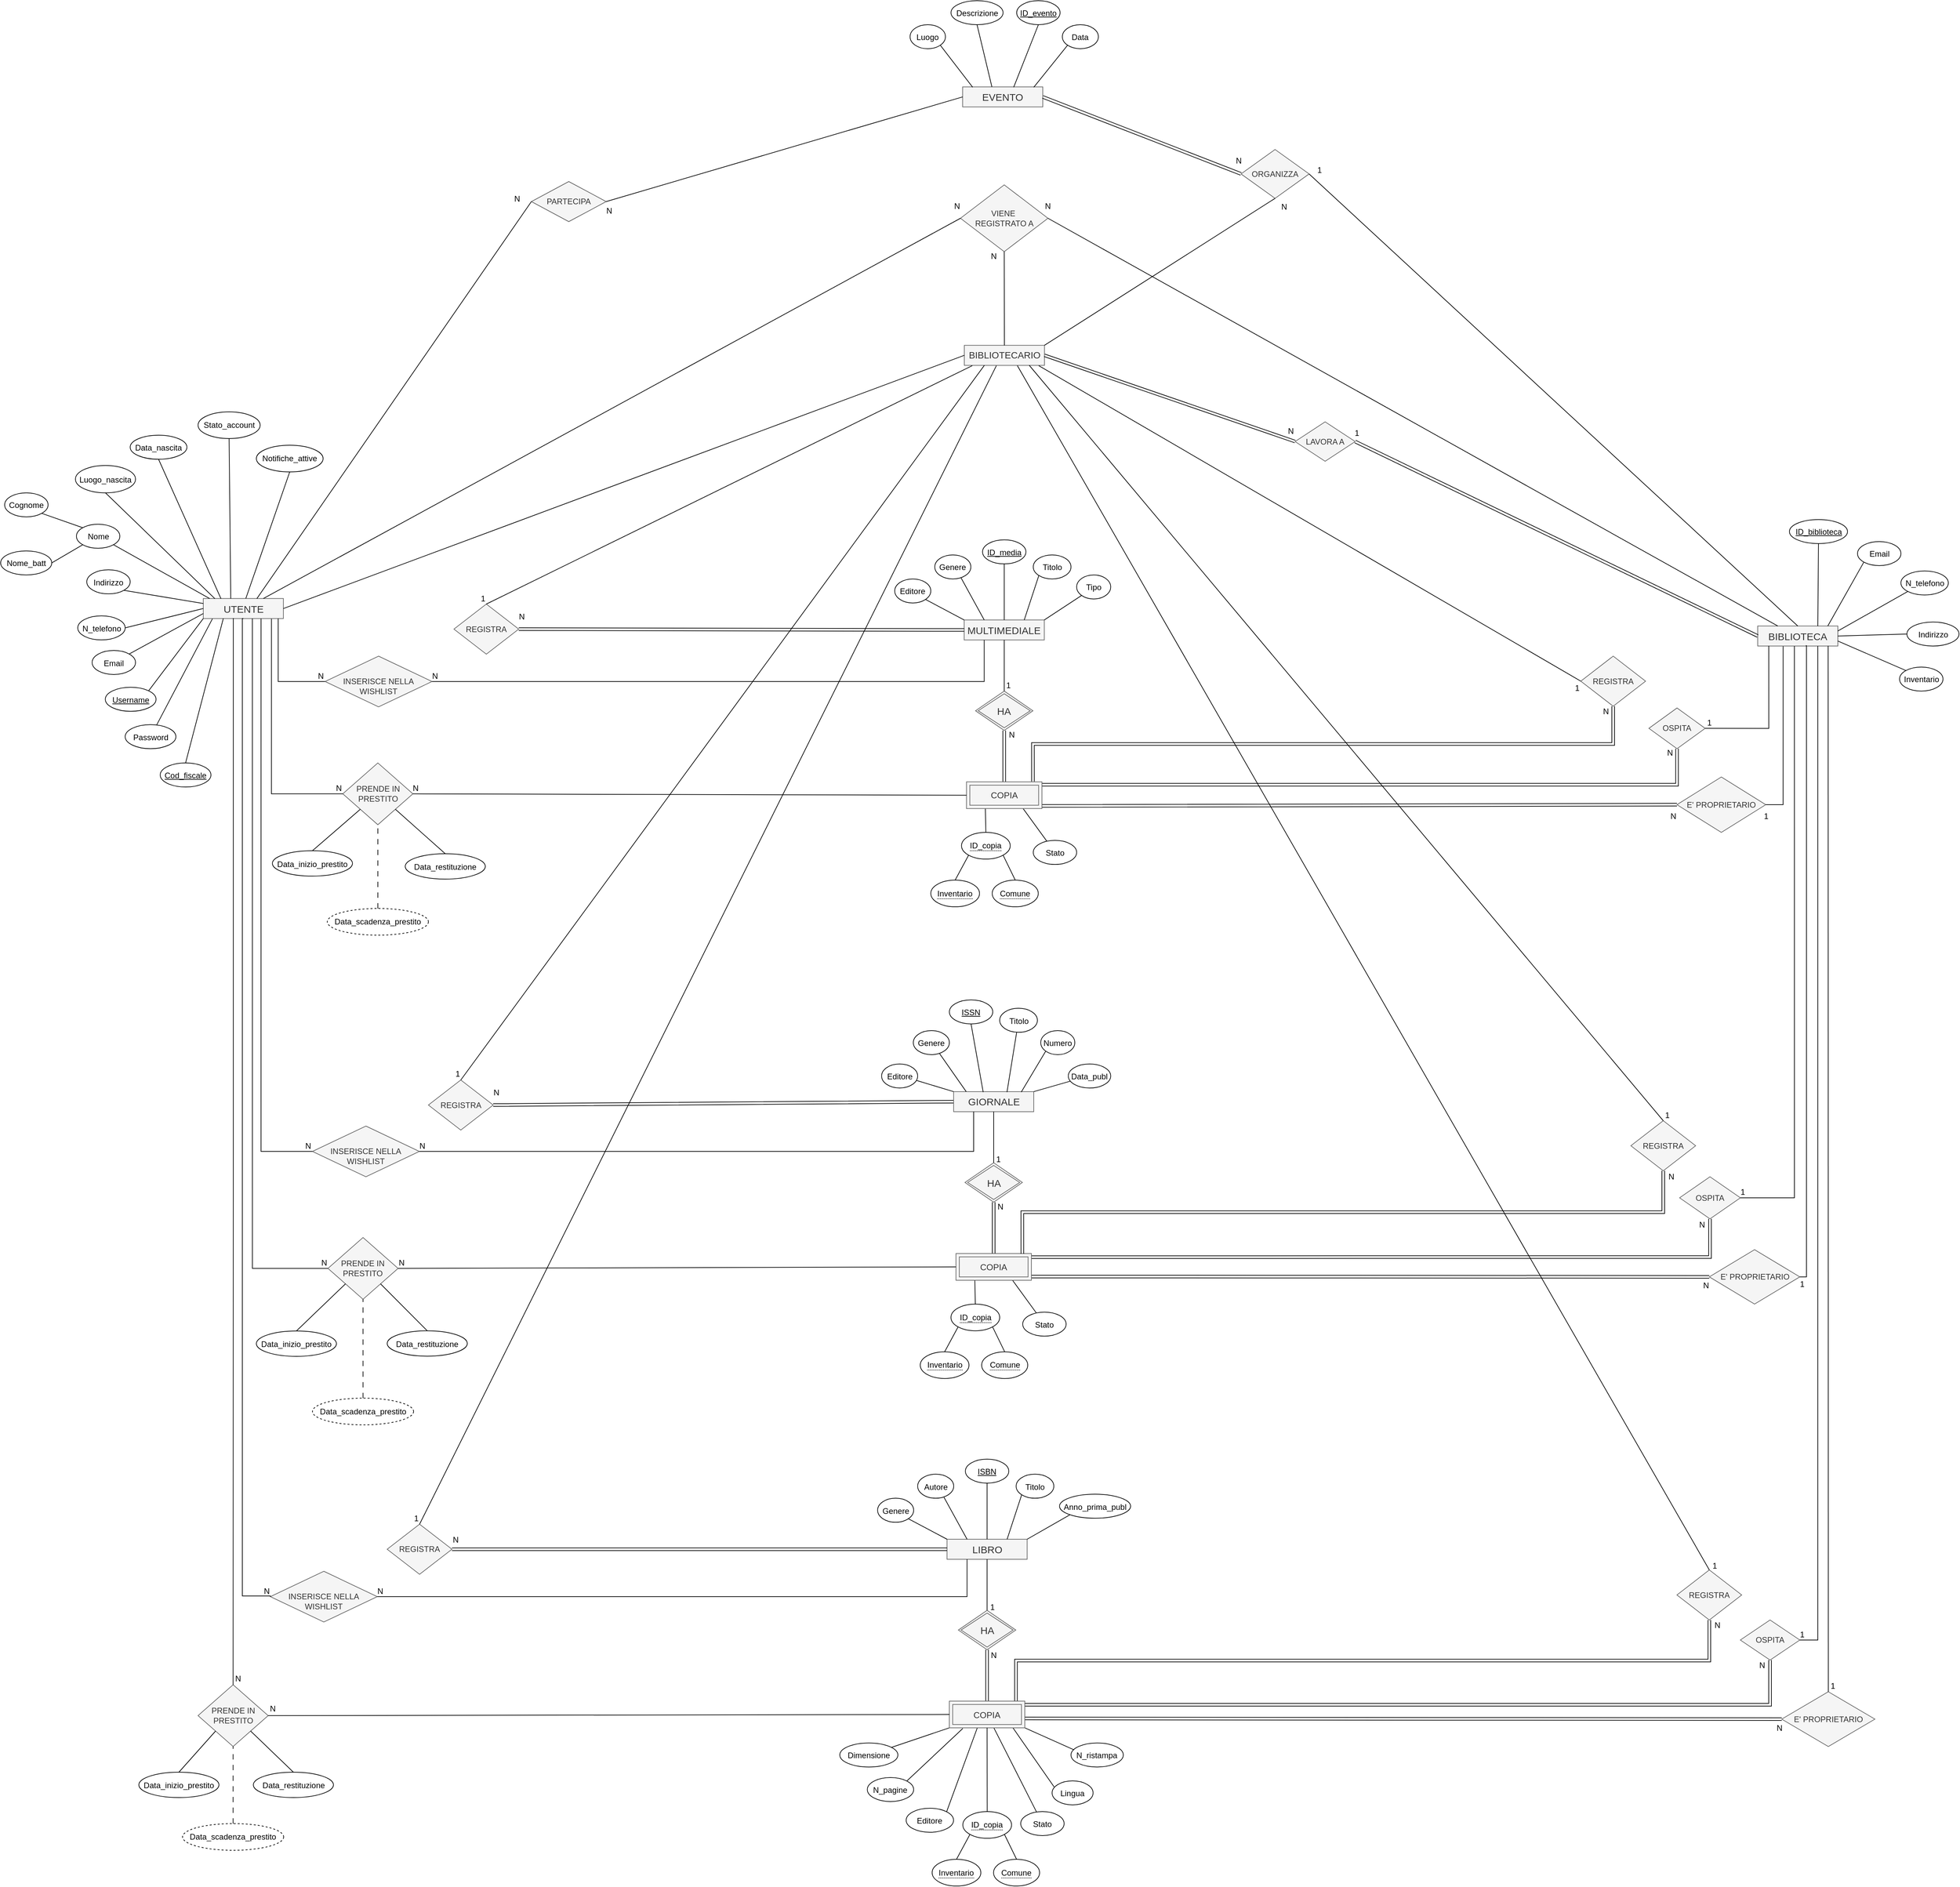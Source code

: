 <mxfile version="24.4.0" type="device">
  <diagram id="C5RBs43oDa-KdzZeNtuy" name="Page-1">
    <mxGraphModel dx="7734" dy="5209" grid="0" gridSize="10" guides="1" tooltips="1" connect="1" arrows="1" fold="1" page="1" pageScale="1" pageWidth="827" pageHeight="1169" math="0" shadow="0">
      <root>
        <mxCell id="WIyWlLk6GJQsqaUBKTNV-0" />
        <mxCell id="WIyWlLk6GJQsqaUBKTNV-1" parent="WIyWlLk6GJQsqaUBKTNV-0" />
        <mxCell id="cPJrFpIsc6c82qLKrWnZ-4" value="&lt;font style=&quot;font-size: 15px;&quot;&gt;BIBLIOTECA&lt;/font&gt;" style="rounded=0;whiteSpace=wrap;html=1;fillColor=#f5f5f5;fontColor=#333333;strokeColor=#666666;" parent="WIyWlLk6GJQsqaUBKTNV-1" vertex="1">
          <mxGeometry x="1981" y="94.83" width="120" height="30" as="geometry" />
        </mxCell>
        <mxCell id="cPJrFpIsc6c82qLKrWnZ-5" value="&lt;font style=&quot;font-size: 15px;&quot;&gt;UTENTE&lt;/font&gt;" style="rounded=0;whiteSpace=wrap;html=1;fillColor=#f5f5f5;fontColor=#333333;strokeColor=#666666;" parent="WIyWlLk6GJQsqaUBKTNV-1" vertex="1">
          <mxGeometry x="-347.5" y="53.66" width="120" height="30" as="geometry" />
        </mxCell>
        <mxCell id="cPJrFpIsc6c82qLKrWnZ-6" value="&lt;font style=&quot;font-size: 15px;&quot;&gt;EVENTO&lt;/font&gt;" style="rounded=0;whiteSpace=wrap;html=1;fillColor=#f5f5f5;fontColor=#333333;strokeColor=#666666;" parent="WIyWlLk6GJQsqaUBKTNV-1" vertex="1">
          <mxGeometry x="790.01" y="-712.8" width="120" height="30" as="geometry" />
        </mxCell>
        <mxCell id="cPJrFpIsc6c82qLKrWnZ-9" value="&lt;font style=&quot;font-size: 15px;&quot;&gt;MULTIMEDIALE&lt;/font&gt;" style="rounded=0;whiteSpace=wrap;html=1;fillColor=#f5f5f5;fontColor=#333333;strokeColor=#666666;" parent="WIyWlLk6GJQsqaUBKTNV-1" vertex="1">
          <mxGeometry x="792.29" y="85.78" width="120" height="30" as="geometry" />
        </mxCell>
        <mxCell id="cPJrFpIsc6c82qLKrWnZ-16" value="&lt;span style=&quot;font-size: 14px;&quot;&gt;BIBLIOTECARIO&lt;/span&gt;" style="rounded=0;whiteSpace=wrap;html=1;fillColor=#f5f5f5;fontColor=#333333;strokeColor=#666666;" parent="WIyWlLk6GJQsqaUBKTNV-1" vertex="1">
          <mxGeometry x="792.54" y="-325.66" width="120" height="30" as="geometry" />
        </mxCell>
        <mxCell id="cPJrFpIsc6c82qLKrWnZ-30" value="&lt;font style=&quot;font-size: 15px;&quot;&gt;HA&lt;/font&gt;" style="rhombus;whiteSpace=wrap;html=1;shadow=0;rounded=0;perimeterSpacing=0;strokeWidth=1;fillColor=#f5f5f5;fontColor=#333333;strokeColor=#666666;fillStyle=auto;double=1;" parent="WIyWlLk6GJQsqaUBKTNV-1" vertex="1">
          <mxGeometry x="809.29" y="192.33" width="86" height="59" as="geometry" />
        </mxCell>
        <mxCell id="cPJrFpIsc6c82qLKrWnZ-35" value="&lt;p style=&quot;line-height: 100%;&quot;&gt;&lt;u&gt;&lt;font style=&quot;font-size: 12px;&quot;&gt;ID_media&lt;/font&gt;&lt;/u&gt;&lt;/p&gt;" style="ellipse;whiteSpace=wrap;html=1;" parent="WIyWlLk6GJQsqaUBKTNV-1" vertex="1">
          <mxGeometry x="819.79" y="-34.22" width="65" height="36" as="geometry" />
        </mxCell>
        <mxCell id="cPJrFpIsc6c82qLKrWnZ-36" value="" style="endArrow=none;html=1;rounded=0;exitX=0.5;exitY=1;exitDx=0;exitDy=0;entryX=0.5;entryY=0;entryDx=0;entryDy=0;" parent="WIyWlLk6GJQsqaUBKTNV-1" source="cPJrFpIsc6c82qLKrWnZ-35" target="cPJrFpIsc6c82qLKrWnZ-9" edge="1">
          <mxGeometry width="50" height="50" relative="1" as="geometry">
            <mxPoint x="820.79" y="106.78" as="sourcePoint" />
            <mxPoint x="869.79" y="70.78" as="targetPoint" />
          </mxGeometry>
        </mxCell>
        <mxCell id="cPJrFpIsc6c82qLKrWnZ-41" value="" style="endArrow=none;html=1;rounded=0;entryX=0.5;entryY=0;entryDx=0;entryDy=0;exitX=0.25;exitY=1;exitDx=0;exitDy=0;" parent="WIyWlLk6GJQsqaUBKTNV-1" source="qCASXo7PqaojrfD85mhM-32" target="qCASXo7PqaojrfD85mhM-16" edge="1">
          <mxGeometry width="50" height="50" relative="1" as="geometry">
            <mxPoint x="1041.29" y="228.78" as="sourcePoint" />
            <mxPoint x="1132.79" y="217.78" as="targetPoint" />
          </mxGeometry>
        </mxCell>
        <mxCell id="cPJrFpIsc6c82qLKrWnZ-47" value="&lt;p style=&quot;line-height: 100%;&quot;&gt;&lt;font style=&quot;font-size: 12px;&quot;&gt;&lt;u&gt;ID_biblioteca&lt;/u&gt;&lt;/font&gt;&lt;/p&gt;" style="ellipse;whiteSpace=wrap;html=1;" parent="WIyWlLk6GJQsqaUBKTNV-1" vertex="1">
          <mxGeometry x="2028.5" y="-64.67" width="87" height="36" as="geometry" />
        </mxCell>
        <mxCell id="cPJrFpIsc6c82qLKrWnZ-48" value="" style="endArrow=none;html=1;rounded=0;entryX=0.5;entryY=1;entryDx=0;entryDy=0;exitX=0.75;exitY=0;exitDx=0;exitDy=0;" parent="WIyWlLk6GJQsqaUBKTNV-1" source="cPJrFpIsc6c82qLKrWnZ-4" target="cPJrFpIsc6c82qLKrWnZ-47" edge="1">
          <mxGeometry width="50" height="50" relative="1" as="geometry">
            <mxPoint x="2222" y="170.83" as="sourcePoint" />
            <mxPoint x="2458" y="213.83" as="targetPoint" />
          </mxGeometry>
        </mxCell>
        <mxCell id="cPJrFpIsc6c82qLKrWnZ-49" value="&lt;p style=&quot;line-height: 100%;&quot;&gt;&lt;font style=&quot;font-size: 12px;&quot;&gt;&lt;u&gt;ID_evento&lt;/u&gt;&lt;/font&gt;&lt;/p&gt;" style="ellipse;whiteSpace=wrap;html=1;" parent="WIyWlLk6GJQsqaUBKTNV-1" vertex="1">
          <mxGeometry x="870.95" y="-842.0" width="65" height="36" as="geometry" />
        </mxCell>
        <mxCell id="cPJrFpIsc6c82qLKrWnZ-54" value="&lt;font style=&quot;font-size: 12px;&quot;&gt;E&#39; PROPRIETARIO&lt;/font&gt;" style="rhombus;whiteSpace=wrap;html=1;shadow=0;rounded=0;perimeterSpacing=0;strokeWidth=1;fillColor=#f5f5f5;fontColor=#333333;strokeColor=#666666;fillStyle=auto;double=0;" parent="WIyWlLk6GJQsqaUBKTNV-1" vertex="1">
          <mxGeometry x="1860" y="321.03" width="133" height="83" as="geometry" />
        </mxCell>
        <mxCell id="cPJrFpIsc6c82qLKrWnZ-57" value="E&#39; PROPRIETARIO" style="rhombus;whiteSpace=wrap;html=1;shadow=0;rounded=0;perimeterSpacing=0;strokeWidth=1;fillColor=#f5f5f5;fontColor=#333333;strokeColor=#666666;fillStyle=auto;double=0;" parent="WIyWlLk6GJQsqaUBKTNV-1" vertex="1">
          <mxGeometry x="1908.5" y="1029.2" width="135.5" height="81.5" as="geometry" />
        </mxCell>
        <mxCell id="cPJrFpIsc6c82qLKrWnZ-60" value="E&#39; PROPRIETARIO" style="rhombus;whiteSpace=wrap;html=1;shadow=0;rounded=0;perimeterSpacing=0;strokeWidth=1;fillColor=#f5f5f5;fontColor=#333333;strokeColor=#666666;fillStyle=auto;double=0;" parent="WIyWlLk6GJQsqaUBKTNV-1" vertex="1">
          <mxGeometry x="2017" y="1691.5" width="139.5" height="82" as="geometry" />
        </mxCell>
        <mxCell id="cPJrFpIsc6c82qLKrWnZ-64" value="" style="endArrow=none;html=1;rounded=0;entryX=0.5;entryY=0;entryDx=0;entryDy=0;exitX=0;exitY=1;exitDx=0;exitDy=0;" parent="WIyWlLk6GJQsqaUBKTNV-1" source="qCASXo7PqaojrfD85mhM-16" target="qCASXo7PqaojrfD85mhM-18" edge="1">
          <mxGeometry width="50" height="50" relative="1" as="geometry">
            <mxPoint x="1045.555" y="315.194" as="sourcePoint" />
            <mxPoint x="1028.79" y="294.78" as="targetPoint" />
          </mxGeometry>
        </mxCell>
        <mxCell id="cPJrFpIsc6c82qLKrWnZ-66" value="" style="endArrow=none;html=1;rounded=0;entryX=0.5;entryY=0;entryDx=0;entryDy=0;exitX=1;exitY=1;exitDx=0;exitDy=0;" parent="WIyWlLk6GJQsqaUBKTNV-1" source="qCASXo7PqaojrfD85mhM-16" target="qCASXo7PqaojrfD85mhM-17" edge="1">
          <mxGeometry width="50" height="50" relative="1" as="geometry">
            <mxPoint x="1092.025" y="315.194" as="sourcePoint" />
            <mxPoint x="1114.79" y="292.78" as="targetPoint" />
          </mxGeometry>
        </mxCell>
        <mxCell id="cPJrFpIsc6c82qLKrWnZ-87" value="" style="endArrow=none;html=1;rounded=0;exitX=0;exitY=0.5;exitDx=0;exitDy=0;entryX=1;entryY=0.5;entryDx=0;entryDy=0;" parent="WIyWlLk6GJQsqaUBKTNV-1" source="cPJrFpIsc6c82qLKrWnZ-16" target="cPJrFpIsc6c82qLKrWnZ-5" edge="1">
          <mxGeometry width="50" height="50" relative="1" as="geometry">
            <mxPoint x="1395.25" y="582.5" as="sourcePoint" />
            <mxPoint x="792.25" y="342.5" as="targetPoint" />
          </mxGeometry>
        </mxCell>
        <mxCell id="cPJrFpIsc6c82qLKrWnZ-89" value="&lt;font style=&quot;font-size: 12px;&quot;&gt;ORGANIZZA&lt;/font&gt;" style="rhombus;whiteSpace=wrap;html=1;shadow=0;rounded=0;perimeterSpacing=0;strokeWidth=1;fillColor=#f5f5f5;fontColor=#333333;strokeColor=#666666;fillStyle=auto;double=0;" parent="WIyWlLk6GJQsqaUBKTNV-1" vertex="1">
          <mxGeometry x="1207" y="-619" width="102" height="73.16" as="geometry" />
        </mxCell>
        <mxCell id="cPJrFpIsc6c82qLKrWnZ-92" value="&lt;font style=&quot;font-size: 12px;&quot;&gt;LAVORA A&lt;/font&gt;" style="rhombus;whiteSpace=wrap;html=1;shadow=0;rounded=0;perimeterSpacing=0;strokeWidth=1;fillColor=#f5f5f5;fontColor=#333333;strokeColor=#666666;fillStyle=auto;double=0;" parent="WIyWlLk6GJQsqaUBKTNV-1" vertex="1">
          <mxGeometry x="1288" y="-211.0" width="90" height="59" as="geometry" />
        </mxCell>
        <mxCell id="cPJrFpIsc6c82qLKrWnZ-95" value="&lt;font style=&quot;font-size: 12px;&quot;&gt;VIENE&amp;nbsp;&lt;/font&gt;&lt;div&gt;&lt;font style=&quot;font-size: 12px;&quot;&gt;REGISTRATO A&lt;/font&gt;&lt;/div&gt;" style="rhombus;whiteSpace=wrap;html=1;shadow=0;rounded=0;perimeterSpacing=0;strokeWidth=1;fillColor=#f5f5f5;fontColor=#333333;strokeColor=#666666;fillStyle=auto;double=0;" parent="WIyWlLk6GJQsqaUBKTNV-1" vertex="1">
          <mxGeometry x="786.79" y="-566" width="131" height="100" as="geometry" />
        </mxCell>
        <mxCell id="cPJrFpIsc6c82qLKrWnZ-101" value="&lt;p style=&quot;line-height: 100%;&quot;&gt;&lt;font style=&quot;font-size: 12px;&quot;&gt;Indirizzo&lt;/font&gt;&lt;/p&gt;" style="ellipse;whiteSpace=wrap;html=1;" parent="WIyWlLk6GJQsqaUBKTNV-1" vertex="1">
          <mxGeometry x="2204.5" y="88.83" width="78" height="36" as="geometry" />
        </mxCell>
        <mxCell id="cPJrFpIsc6c82qLKrWnZ-102" value="" style="endArrow=none;html=1;rounded=0;entryX=0;entryY=0.5;entryDx=0;entryDy=0;exitX=1;exitY=0.5;exitDx=0;exitDy=0;" parent="WIyWlLk6GJQsqaUBKTNV-1" source="cPJrFpIsc6c82qLKrWnZ-4" target="cPJrFpIsc6c82qLKrWnZ-101" edge="1">
          <mxGeometry width="50" height="50" relative="1" as="geometry">
            <mxPoint x="2032" y="79.83" as="sourcePoint" />
            <mxPoint x="2465" y="161.83" as="targetPoint" />
          </mxGeometry>
        </mxCell>
        <mxCell id="cPJrFpIsc6c82qLKrWnZ-103" value="&lt;p style=&quot;line-height: 100%;&quot;&gt;&lt;font style=&quot;font-size: 12px;&quot;&gt;Tipo&lt;/font&gt;&lt;/p&gt;" style="ellipse;whiteSpace=wrap;html=1;" parent="WIyWlLk6GJQsqaUBKTNV-1" vertex="1">
          <mxGeometry x="960.79" y="18.33" width="51" height="36" as="geometry" />
        </mxCell>
        <mxCell id="cPJrFpIsc6c82qLKrWnZ-104" value="" style="endArrow=none;html=1;rounded=0;exitX=0;exitY=1;exitDx=0;exitDy=0;entryX=1;entryY=0;entryDx=0;entryDy=0;" parent="WIyWlLk6GJQsqaUBKTNV-1" source="cPJrFpIsc6c82qLKrWnZ-103" target="cPJrFpIsc6c82qLKrWnZ-9" edge="1">
          <mxGeometry width="50" height="50" relative="1" as="geometry">
            <mxPoint x="908.79" y="104.78" as="sourcePoint" />
            <mxPoint x="935.79" y="111.78" as="targetPoint" />
          </mxGeometry>
        </mxCell>
        <mxCell id="cPJrFpIsc6c82qLKrWnZ-109" value="&lt;p style=&quot;line-height: 100%;&quot;&gt;&lt;font style=&quot;font-size: 12px;&quot;&gt;&lt;u&gt;Cod_fiscale&lt;/u&gt;&lt;/font&gt;&lt;/p&gt;" style="ellipse;whiteSpace=wrap;html=1;" parent="WIyWlLk6GJQsqaUBKTNV-1" vertex="1">
          <mxGeometry x="-412" y="300.04" width="76" height="36" as="geometry" />
        </mxCell>
        <mxCell id="cPJrFpIsc6c82qLKrWnZ-110" value="" style="endArrow=none;html=1;rounded=0;entryX=0.5;entryY=0;entryDx=0;entryDy=0;exitX=0.25;exitY=1;exitDx=0;exitDy=0;" parent="WIyWlLk6GJQsqaUBKTNV-1" source="cPJrFpIsc6c82qLKrWnZ-5" target="cPJrFpIsc6c82qLKrWnZ-109" edge="1">
          <mxGeometry width="50" height="50" relative="1" as="geometry">
            <mxPoint x="-272.5" y="83.66" as="sourcePoint" />
            <mxPoint x="-11" y="114.66" as="targetPoint" />
          </mxGeometry>
        </mxCell>
        <mxCell id="cPJrFpIsc6c82qLKrWnZ-111" value="&lt;p style=&quot;line-height: 100%;&quot;&gt;&lt;font style=&quot;font-size: 12px;&quot;&gt;Nome&lt;/font&gt;&lt;/p&gt;" style="ellipse;whiteSpace=wrap;html=1;" parent="WIyWlLk6GJQsqaUBKTNV-1" vertex="1">
          <mxGeometry x="-537.5" y="-57.67" width="65" height="36" as="geometry" />
        </mxCell>
        <mxCell id="cPJrFpIsc6c82qLKrWnZ-112" value="" style="endArrow=none;html=1;rounded=0;entryX=1;entryY=1;entryDx=0;entryDy=0;exitX=0.079;exitY=0;exitDx=0;exitDy=0;exitPerimeter=0;" parent="WIyWlLk6GJQsqaUBKTNV-1" source="cPJrFpIsc6c82qLKrWnZ-5" target="cPJrFpIsc6c82qLKrWnZ-111" edge="1">
          <mxGeometry width="50" height="50" relative="1" as="geometry">
            <mxPoint x="-518" y="-182.34" as="sourcePoint" />
            <mxPoint x="-518" y="-258.34" as="targetPoint" />
          </mxGeometry>
        </mxCell>
        <mxCell id="cPJrFpIsc6c82qLKrWnZ-113" value="&lt;p style=&quot;line-height: 100%;&quot;&gt;&lt;font style=&quot;font-size: 12px;&quot;&gt;Data_nascita&lt;/font&gt;&lt;/p&gt;" style="ellipse;whiteSpace=wrap;html=1;" parent="WIyWlLk6GJQsqaUBKTNV-1" vertex="1">
          <mxGeometry x="-457" y="-191" width="85" height="36" as="geometry" />
        </mxCell>
        <mxCell id="cPJrFpIsc6c82qLKrWnZ-114" value="" style="endArrow=none;html=1;rounded=0;entryX=0.5;entryY=1;entryDx=0;entryDy=0;exitX=0.221;exitY=0.009;exitDx=0;exitDy=0;exitPerimeter=0;" parent="WIyWlLk6GJQsqaUBKTNV-1" source="cPJrFpIsc6c82qLKrWnZ-5" target="cPJrFpIsc6c82qLKrWnZ-113" edge="1">
          <mxGeometry width="50" height="50" relative="1" as="geometry">
            <mxPoint x="-319" y="91.66" as="sourcePoint" />
            <mxPoint x="-170" y="106.66" as="targetPoint" />
          </mxGeometry>
        </mxCell>
        <mxCell id="cPJrFpIsc6c82qLKrWnZ-115" value="&lt;p style=&quot;line-height: 100%;&quot;&gt;&lt;font style=&quot;font-size: 12px;&quot;&gt;Indirizzo&lt;/font&gt;&lt;/p&gt;" style="ellipse;whiteSpace=wrap;html=1;" parent="WIyWlLk6GJQsqaUBKTNV-1" vertex="1">
          <mxGeometry x="-522" y="10.66" width="65" height="36" as="geometry" />
        </mxCell>
        <mxCell id="cPJrFpIsc6c82qLKrWnZ-116" value="" style="endArrow=none;html=1;rounded=0;entryX=1;entryY=1;entryDx=0;entryDy=0;exitX=0;exitY=0.25;exitDx=0;exitDy=0;" parent="WIyWlLk6GJQsqaUBKTNV-1" source="cPJrFpIsc6c82qLKrWnZ-5" target="cPJrFpIsc6c82qLKrWnZ-115" edge="1">
          <mxGeometry width="50" height="50" relative="1" as="geometry">
            <mxPoint x="-344.5" y="99.66" as="sourcePoint" />
            <mxPoint x="-195.5" y="114.66" as="targetPoint" />
          </mxGeometry>
        </mxCell>
        <mxCell id="cPJrFpIsc6c82qLKrWnZ-117" value="&lt;p style=&quot;line-height: 100%;&quot;&gt;&lt;font style=&quot;font-size: 12px;&quot;&gt;Nome_batt&lt;/font&gt;&lt;/p&gt;" style="ellipse;whiteSpace=wrap;html=1;" parent="WIyWlLk6GJQsqaUBKTNV-1" vertex="1">
          <mxGeometry x="-651" y="-17.67" width="76.5" height="36" as="geometry" />
        </mxCell>
        <mxCell id="cPJrFpIsc6c82qLKrWnZ-118" value="" style="endArrow=none;html=1;rounded=0;entryX=1;entryY=0.5;entryDx=0;entryDy=0;exitX=0;exitY=1;exitDx=0;exitDy=0;" parent="WIyWlLk6GJQsqaUBKTNV-1" source="cPJrFpIsc6c82qLKrWnZ-111" target="cPJrFpIsc6c82qLKrWnZ-117" edge="1">
          <mxGeometry width="50" height="50" relative="1" as="geometry">
            <mxPoint x="-527.5" y="-64.01" as="sourcePoint" />
            <mxPoint x="-378.5" y="-49.01" as="targetPoint" />
          </mxGeometry>
        </mxCell>
        <mxCell id="cPJrFpIsc6c82qLKrWnZ-119" value="&lt;p style=&quot;line-height: 100%;&quot;&gt;&lt;font style=&quot;font-size: 12px;&quot;&gt;Cognome&lt;/font&gt;&lt;/p&gt;" style="ellipse;whiteSpace=wrap;html=1;" parent="WIyWlLk6GJQsqaUBKTNV-1" vertex="1">
          <mxGeometry x="-645" y="-104.67" width="65" height="36" as="geometry" />
        </mxCell>
        <mxCell id="cPJrFpIsc6c82qLKrWnZ-120" value="" style="endArrow=none;html=1;rounded=0;entryX=1;entryY=1;entryDx=0;entryDy=0;exitX=0;exitY=0;exitDx=0;exitDy=0;" parent="WIyWlLk6GJQsqaUBKTNV-1" source="cPJrFpIsc6c82qLKrWnZ-111" target="cPJrFpIsc6c82qLKrWnZ-119" edge="1">
          <mxGeometry width="50" height="50" relative="1" as="geometry">
            <mxPoint x="-431.25" y="-68.01" as="sourcePoint" />
            <mxPoint x="-282.25" y="-53.01" as="targetPoint" />
          </mxGeometry>
        </mxCell>
        <mxCell id="cPJrFpIsc6c82qLKrWnZ-128" value="&lt;p style=&quot;line-height: 100%;&quot;&gt;N_telefono&lt;/p&gt;" style="ellipse;whiteSpace=wrap;html=1;" parent="WIyWlLk6GJQsqaUBKTNV-1" vertex="1">
          <mxGeometry x="-535.5" y="79.66" width="71" height="36" as="geometry" />
        </mxCell>
        <mxCell id="cPJrFpIsc6c82qLKrWnZ-129" value="" style="endArrow=none;html=1;rounded=0;entryX=1;entryY=0.5;entryDx=0;entryDy=0;exitX=0;exitY=0.5;exitDx=0;exitDy=0;" parent="WIyWlLk6GJQsqaUBKTNV-1" source="cPJrFpIsc6c82qLKrWnZ-5" target="cPJrFpIsc6c82qLKrWnZ-128" edge="1">
          <mxGeometry width="50" height="50" relative="1" as="geometry">
            <mxPoint x="-404.5" y="100.16" as="sourcePoint" />
            <mxPoint x="-277.5" y="166.16" as="targetPoint" />
          </mxGeometry>
        </mxCell>
        <mxCell id="cPJrFpIsc6c82qLKrWnZ-130" value="&lt;p style=&quot;line-height: 100%;&quot;&gt;&lt;font style=&quot;font-size: 12px;&quot;&gt;Email&lt;/font&gt;&lt;/p&gt;" style="ellipse;whiteSpace=wrap;html=1;" parent="WIyWlLk6GJQsqaUBKTNV-1" vertex="1">
          <mxGeometry x="-514" y="131.5" width="65" height="36" as="geometry" />
        </mxCell>
        <mxCell id="cPJrFpIsc6c82qLKrWnZ-131" value="" style="endArrow=none;html=1;rounded=0;entryX=1;entryY=0;entryDx=0;entryDy=0;exitX=0;exitY=0.75;exitDx=0;exitDy=0;" parent="WIyWlLk6GJQsqaUBKTNV-1" source="cPJrFpIsc6c82qLKrWnZ-5" target="cPJrFpIsc6c82qLKrWnZ-130" edge="1">
          <mxGeometry width="50" height="50" relative="1" as="geometry">
            <mxPoint x="-390.5" y="159.66" as="sourcePoint" />
            <mxPoint x="-263.5" y="225.66" as="targetPoint" />
          </mxGeometry>
        </mxCell>
        <mxCell id="cPJrFpIsc6c82qLKrWnZ-132" value="&lt;p style=&quot;line-height: 100%;&quot;&gt;N_ristampa&lt;/p&gt;" style="ellipse;whiteSpace=wrap;html=1;" parent="WIyWlLk6GJQsqaUBKTNV-1" vertex="1">
          <mxGeometry x="952.29" y="1768.2" width="78.39" height="36" as="geometry" />
        </mxCell>
        <mxCell id="cPJrFpIsc6c82qLKrWnZ-133" value="" style="endArrow=none;html=1;rounded=0;exitX=0.059;exitY=0.288;exitDx=0;exitDy=0;entryX=1;entryY=1;entryDx=0;entryDy=0;exitPerimeter=0;" parent="WIyWlLk6GJQsqaUBKTNV-1" source="cPJrFpIsc6c82qLKrWnZ-132" target="5Dr8Hea_fHDdtZpV_TDE-146" edge="1">
          <mxGeometry width="50" height="50" relative="1" as="geometry">
            <mxPoint x="1005.49" y="1662.45" as="sourcePoint" />
            <mxPoint x="980.74" y="1477" as="targetPoint" />
          </mxGeometry>
        </mxCell>
        <mxCell id="cPJrFpIsc6c82qLKrWnZ-136" value="&lt;p style=&quot;line-height: 100%;&quot;&gt;Stato&lt;/p&gt;" style="ellipse;whiteSpace=wrap;html=1;" parent="WIyWlLk6GJQsqaUBKTNV-1" vertex="1">
          <mxGeometry x="895.79" y="416.03" width="65" height="36" as="geometry" />
        </mxCell>
        <mxCell id="cPJrFpIsc6c82qLKrWnZ-137" value="" style="endArrow=none;html=1;rounded=0;entryX=0.75;entryY=1;entryDx=0;entryDy=0;" parent="WIyWlLk6GJQsqaUBKTNV-1" source="cPJrFpIsc6c82qLKrWnZ-136" target="qCASXo7PqaojrfD85mhM-32" edge="1">
          <mxGeometry width="50" height="50" relative="1" as="geometry">
            <mxPoint x="1119.29" y="240.28" as="sourcePoint" />
            <mxPoint x="1041.29" y="243.78" as="targetPoint" />
          </mxGeometry>
        </mxCell>
        <mxCell id="PWOkXNn3tWUI3Z43XTmZ-1" value="OSPITA" style="rhombus;whiteSpace=wrap;html=1;shadow=0;rounded=0;perimeterSpacing=0;strokeWidth=1;fillColor=#f5f5f5;fontColor=#333333;strokeColor=#666666;fillStyle=auto;double=0;" parent="WIyWlLk6GJQsqaUBKTNV-1" vertex="1">
          <mxGeometry x="1818" y="217.66" width="84.25" height="61" as="geometry" />
        </mxCell>
        <mxCell id="PWOkXNn3tWUI3Z43XTmZ-4" value="OSPITA" style="rhombus;whiteSpace=wrap;html=1;shadow=0;rounded=0;perimeterSpacing=0;strokeWidth=1;fillColor=#f5f5f5;fontColor=#333333;strokeColor=#666666;fillStyle=auto;double=0;" parent="WIyWlLk6GJQsqaUBKTNV-1" vertex="1">
          <mxGeometry x="1864" y="920.0" width="91" height="63" as="geometry" />
        </mxCell>
        <mxCell id="PWOkXNn3tWUI3Z43XTmZ-7" value="OSPITA" style="rhombus;whiteSpace=wrap;html=1;shadow=0;rounded=0;perimeterSpacing=0;strokeWidth=1;fillColor=#f5f5f5;fontColor=#333333;strokeColor=#666666;fillStyle=auto;double=0;" parent="WIyWlLk6GJQsqaUBKTNV-1" vertex="1">
          <mxGeometry x="1955" y="1584" width="89" height="60" as="geometry" />
        </mxCell>
        <mxCell id="PWOkXNn3tWUI3Z43XTmZ-10" value="&lt;p style=&quot;line-height: 100%;&quot;&gt;&lt;font style=&quot;font-size: 12px;&quot;&gt;&lt;u&gt;Username&lt;/u&gt;&lt;/font&gt;&lt;/p&gt;" style="ellipse;whiteSpace=wrap;html=1;" parent="WIyWlLk6GJQsqaUBKTNV-1" vertex="1">
          <mxGeometry x="-494.25" y="186.66" width="76" height="36" as="geometry" />
        </mxCell>
        <mxCell id="PWOkXNn3tWUI3Z43XTmZ-11" value="" style="endArrow=none;html=1;rounded=0;entryX=1;entryY=0;entryDx=0;entryDy=0;exitX=0;exitY=1;exitDx=0;exitDy=0;" parent="WIyWlLk6GJQsqaUBKTNV-1" source="cPJrFpIsc6c82qLKrWnZ-5" target="PWOkXNn3tWUI3Z43XTmZ-10" edge="1">
          <mxGeometry width="50" height="50" relative="1" as="geometry">
            <mxPoint x="-237.5" y="57.66" as="sourcePoint" />
            <mxPoint x="-1" y="124.66" as="targetPoint" />
          </mxGeometry>
        </mxCell>
        <mxCell id="PWOkXNn3tWUI3Z43XTmZ-12" value="&lt;p style=&quot;line-height: 100%;&quot;&gt;&lt;font style=&quot;font-size: 12px;&quot;&gt;Password&lt;/font&gt;&lt;/p&gt;" style="ellipse;whiteSpace=wrap;html=1;" parent="WIyWlLk6GJQsqaUBKTNV-1" vertex="1">
          <mxGeometry x="-464.5" y="242.66" width="76" height="36" as="geometry" />
        </mxCell>
        <mxCell id="PWOkXNn3tWUI3Z43XTmZ-13" value="" style="endArrow=none;html=1;rounded=0;exitX=0.114;exitY=1.014;exitDx=0;exitDy=0;exitPerimeter=0;" parent="WIyWlLk6GJQsqaUBKTNV-1" source="cPJrFpIsc6c82qLKrWnZ-5" target="PWOkXNn3tWUI3Z43XTmZ-12" edge="1">
          <mxGeometry width="50" height="50" relative="1" as="geometry">
            <mxPoint x="-178.5" y="78.66" as="sourcePoint" />
            <mxPoint x="151" y="120.66" as="targetPoint" />
          </mxGeometry>
        </mxCell>
        <mxCell id="mCI2MxX1cyDvArZYnoPV-0" value="&lt;p style=&quot;line-height: 100%;&quot;&gt;&lt;font style=&quot;font-size: 12px;&quot;&gt;Luogo_nascita&lt;/font&gt;&lt;/p&gt;" style="ellipse;whiteSpace=wrap;html=1;" parent="WIyWlLk6GJQsqaUBKTNV-1" vertex="1">
          <mxGeometry x="-539" y="-145.67" width="90" height="41" as="geometry" />
        </mxCell>
        <mxCell id="mCI2MxX1cyDvArZYnoPV-1" value="" style="endArrow=none;html=1;rounded=0;entryX=0.5;entryY=1;entryDx=0;entryDy=0;exitX=0.145;exitY=0.009;exitDx=0;exitDy=0;exitPerimeter=0;" parent="WIyWlLk6GJQsqaUBKTNV-1" source="cPJrFpIsc6c82qLKrWnZ-5" target="mCI2MxX1cyDvArZYnoPV-0" edge="1">
          <mxGeometry width="50" height="50" relative="1" as="geometry">
            <mxPoint x="-329" y="53" as="sourcePoint" />
            <mxPoint x="-159" y="54.66" as="targetPoint" />
          </mxGeometry>
        </mxCell>
        <mxCell id="mCI2MxX1cyDvArZYnoPV-25" value="&lt;p style=&quot;line-height: 100%;&quot;&gt;&lt;font style=&quot;font-size: 12px;&quot;&gt;Data&lt;/font&gt;&lt;/p&gt;" style="ellipse;whiteSpace=wrap;html=1;" parent="WIyWlLk6GJQsqaUBKTNV-1" vertex="1">
          <mxGeometry x="939.34" y="-806.0" width="54" height="36" as="geometry" />
        </mxCell>
        <mxCell id="mCI2MxX1cyDvArZYnoPV-27" value="&lt;p style=&quot;line-height: 100%;&quot;&gt;&lt;font style=&quot;font-size: 12px;&quot;&gt;Luogo&lt;/font&gt;&lt;/p&gt;" style="ellipse;whiteSpace=wrap;html=1;" parent="WIyWlLk6GJQsqaUBKTNV-1" vertex="1">
          <mxGeometry x="711.24" y="-806.0" width="53" height="36" as="geometry" />
        </mxCell>
        <mxCell id="mCI2MxX1cyDvArZYnoPV-29" value="&lt;p style=&quot;line-height: 100%;&quot;&gt;&lt;font style=&quot;font-size: 12px;&quot;&gt;Descrizione&lt;/font&gt;&lt;/p&gt;" style="ellipse;whiteSpace=wrap;html=1;" parent="WIyWlLk6GJQsqaUBKTNV-1" vertex="1">
          <mxGeometry x="772.56" y="-842.0" width="78" height="36" as="geometry" />
        </mxCell>
        <mxCell id="mCI2MxX1cyDvArZYnoPV-31" value="&lt;p style=&quot;line-height: 100%;&quot;&gt;N_telefono&lt;/p&gt;" style="ellipse;whiteSpace=wrap;html=1;" parent="WIyWlLk6GJQsqaUBKTNV-1" vertex="1">
          <mxGeometry x="2195.5" y="12.33" width="71" height="36" as="geometry" />
        </mxCell>
        <mxCell id="mCI2MxX1cyDvArZYnoPV-32" value="" style="endArrow=none;html=1;rounded=0;entryX=0;entryY=1;entryDx=0;entryDy=0;exitX=1;exitY=0.25;exitDx=0;exitDy=0;" parent="WIyWlLk6GJQsqaUBKTNV-1" source="cPJrFpIsc6c82qLKrWnZ-4" target="mCI2MxX1cyDvArZYnoPV-31" edge="1">
          <mxGeometry width="50" height="50" relative="1" as="geometry">
            <mxPoint x="2244.5" y="-51.67" as="sourcePoint" />
            <mxPoint x="2391" y="91.33" as="targetPoint" />
          </mxGeometry>
        </mxCell>
        <mxCell id="mCI2MxX1cyDvArZYnoPV-33" value="&lt;p style=&quot;line-height: 100%;&quot;&gt;&lt;font style=&quot;font-size: 12px;&quot;&gt;Email&lt;/font&gt;&lt;/p&gt;" style="ellipse;whiteSpace=wrap;html=1;" parent="WIyWlLk6GJQsqaUBKTNV-1" vertex="1">
          <mxGeometry x="2130.5" y="-31.67" width="65" height="36" as="geometry" />
        </mxCell>
        <mxCell id="mCI2MxX1cyDvArZYnoPV-34" value="" style="endArrow=none;html=1;rounded=0;entryX=0.875;entryY=-0.002;entryDx=0;entryDy=0;exitX=0;exitY=1;exitDx=0;exitDy=0;entryPerimeter=0;" parent="WIyWlLk6GJQsqaUBKTNV-1" source="mCI2MxX1cyDvArZYnoPV-33" target="cPJrFpIsc6c82qLKrWnZ-4" edge="1">
          <mxGeometry width="50" height="50" relative="1" as="geometry">
            <mxPoint x="2316" y="-3.17" as="sourcePoint" />
            <mxPoint x="2405" y="150.83" as="targetPoint" />
          </mxGeometry>
        </mxCell>
        <mxCell id="mCI2MxX1cyDvArZYnoPV-43" value="&lt;p style=&quot;line-height: 100%;&quot;&gt;Editore&lt;/p&gt;" style="ellipse;whiteSpace=wrap;html=1;" parent="WIyWlLk6GJQsqaUBKTNV-1" vertex="1">
          <mxGeometry x="705.39" y="1866" width="71" height="36" as="geometry" />
        </mxCell>
        <mxCell id="mCI2MxX1cyDvArZYnoPV-44" value="" style="endArrow=none;html=1;rounded=0;entryX=0.372;entryY=0.986;entryDx=0;entryDy=0;exitX=1;exitY=0;exitDx=0;exitDy=0;entryPerimeter=0;" parent="WIyWlLk6GJQsqaUBKTNV-1" source="mCI2MxX1cyDvArZYnoPV-43" target="5Dr8Hea_fHDdtZpV_TDE-146" edge="1">
          <mxGeometry width="50" height="50" relative="1" as="geometry">
            <mxPoint x="739.61" y="1775" as="sourcePoint" />
            <mxPoint x="680.4" y="1635.72" as="targetPoint" />
          </mxGeometry>
        </mxCell>
        <mxCell id="mCI2MxX1cyDvArZYnoPV-45" value="&lt;p style=&quot;line-height: 100%;&quot;&gt;Lingua&lt;/p&gt;" style="ellipse;whiteSpace=wrap;html=1;" parent="WIyWlLk6GJQsqaUBKTNV-1" vertex="1">
          <mxGeometry x="924" y="1825" width="61.39" height="36" as="geometry" />
        </mxCell>
        <mxCell id="mCI2MxX1cyDvArZYnoPV-46" value="" style="endArrow=none;html=1;rounded=0;exitX=0.05;exitY=0.254;exitDx=0;exitDy=0;entryX=0.835;entryY=0.968;entryDx=0;entryDy=0;exitPerimeter=0;entryPerimeter=0;" parent="WIyWlLk6GJQsqaUBKTNV-1" source="mCI2MxX1cyDvArZYnoPV-45" target="5Dr8Hea_fHDdtZpV_TDE-146" edge="1">
          <mxGeometry width="50" height="50" relative="1" as="geometry">
            <mxPoint x="1180.4" y="1867.7" as="sourcePoint" />
            <mxPoint x="1146.61" y="1640" as="targetPoint" />
          </mxGeometry>
        </mxCell>
        <mxCell id="mCI2MxX1cyDvArZYnoPV-47" value="&lt;p style=&quot;line-height: 100%;&quot;&gt;N_pagine&lt;/p&gt;" style="ellipse;whiteSpace=wrap;html=1;" parent="WIyWlLk6GJQsqaUBKTNV-1" vertex="1">
          <mxGeometry x="647.22" y="1820" width="69.39" height="36" as="geometry" />
        </mxCell>
        <mxCell id="mCI2MxX1cyDvArZYnoPV-48" value="" style="endArrow=none;html=1;rounded=0;exitX=1;exitY=0;exitDx=0;exitDy=0;entryX=0.178;entryY=1.023;entryDx=0;entryDy=0;entryPerimeter=0;" parent="WIyWlLk6GJQsqaUBKTNV-1" source="mCI2MxX1cyDvArZYnoPV-47" target="5Dr8Hea_fHDdtZpV_TDE-146" edge="1">
          <mxGeometry width="50" height="50" relative="1" as="geometry">
            <mxPoint x="1281.11" y="1880.45" as="sourcePoint" />
            <mxPoint x="913.61" y="1655" as="targetPoint" />
          </mxGeometry>
        </mxCell>
        <mxCell id="mCI2MxX1cyDvArZYnoPV-49" value="&lt;p style=&quot;line-height: 100%;&quot;&gt;Inventario&lt;/p&gt;" style="ellipse;whiteSpace=wrap;html=1;" parent="WIyWlLk6GJQsqaUBKTNV-1" vertex="1">
          <mxGeometry x="2193.5" y="156.33" width="65" height="36" as="geometry" />
        </mxCell>
        <mxCell id="mCI2MxX1cyDvArZYnoPV-50" value="" style="endArrow=none;html=1;rounded=0;exitX=0;exitY=0;exitDx=0;exitDy=0;entryX=1;entryY=0.75;entryDx=0;entryDy=0;" parent="WIyWlLk6GJQsqaUBKTNV-1" source="mCI2MxX1cyDvArZYnoPV-49" target="cPJrFpIsc6c82qLKrWnZ-4" edge="1">
          <mxGeometry width="50" height="50" relative="1" as="geometry">
            <mxPoint x="2298.5" y="182.83" as="sourcePoint" />
            <mxPoint x="2161" y="119.83" as="targetPoint" />
          </mxGeometry>
        </mxCell>
        <mxCell id="mCI2MxX1cyDvArZYnoPV-53" value="&lt;p style=&quot;line-height: 100%;&quot;&gt;Dimensione&lt;/p&gt;" style="ellipse;whiteSpace=wrap;html=1;" parent="WIyWlLk6GJQsqaUBKTNV-1" vertex="1">
          <mxGeometry x="606" y="1768.2" width="87" height="36" as="geometry" />
        </mxCell>
        <mxCell id="mCI2MxX1cyDvArZYnoPV-54" value="" style="endArrow=none;html=1;rounded=0;entryX=0;entryY=1;entryDx=0;entryDy=0;" parent="WIyWlLk6GJQsqaUBKTNV-1" source="mCI2MxX1cyDvArZYnoPV-53" target="5Dr8Hea_fHDdtZpV_TDE-146" edge="1">
          <mxGeometry width="50" height="50" relative="1" as="geometry">
            <mxPoint x="686.61" y="1713" as="sourcePoint" />
            <mxPoint x="645.61" y="1720.75" as="targetPoint" />
          </mxGeometry>
        </mxCell>
        <mxCell id="mCI2MxX1cyDvArZYnoPV-68" value="&lt;p style=&quot;line-height: 100%;&quot;&gt;&lt;font style=&quot;font-size: 12px;&quot;&gt;Titolo&lt;/font&gt;&lt;/p&gt;" style="ellipse;whiteSpace=wrap;html=1;" parent="WIyWlLk6GJQsqaUBKTNV-1" vertex="1">
          <mxGeometry x="895.79" y="-11.67" width="56.5" height="36" as="geometry" />
        </mxCell>
        <mxCell id="mCI2MxX1cyDvArZYnoPV-69" value="" style="endArrow=none;html=1;rounded=0;exitX=0;exitY=1;exitDx=0;exitDy=0;entryX=0.75;entryY=0;entryDx=0;entryDy=0;" parent="WIyWlLk6GJQsqaUBKTNV-1" source="mCI2MxX1cyDvArZYnoPV-68" target="cPJrFpIsc6c82qLKrWnZ-9" edge="1">
          <mxGeometry width="50" height="50" relative="1" as="geometry">
            <mxPoint x="662.29" y="48.78" as="sourcePoint" />
            <mxPoint x="755.29" y="59.78" as="targetPoint" />
          </mxGeometry>
        </mxCell>
        <mxCell id="mCI2MxX1cyDvArZYnoPV-70" value="&lt;p style=&quot;line-height: 100%;&quot;&gt;Genere&lt;/p&gt;" style="ellipse;whiteSpace=wrap;html=1;" parent="WIyWlLk6GJQsqaUBKTNV-1" vertex="1">
          <mxGeometry x="748.29" y="-11.67" width="54" height="36" as="geometry" />
        </mxCell>
        <mxCell id="mCI2MxX1cyDvArZYnoPV-71" value="" style="endArrow=none;html=1;rounded=0;exitX=0.73;exitY=0.961;exitDx=0;exitDy=0;entryX=0.25;entryY=0;entryDx=0;entryDy=0;exitPerimeter=0;" parent="WIyWlLk6GJQsqaUBKTNV-1" source="mCI2MxX1cyDvArZYnoPV-70" target="cPJrFpIsc6c82qLKrWnZ-9" edge="1">
          <mxGeometry width="50" height="50" relative="1" as="geometry">
            <mxPoint x="1076.29" y="175.78" as="sourcePoint" />
            <mxPoint x="929.79" y="99.78" as="targetPoint" />
          </mxGeometry>
        </mxCell>
        <mxCell id="mCI2MxX1cyDvArZYnoPV-72" value="&lt;p style=&quot;line-height: 100%;&quot;&gt;Editore&lt;/p&gt;" style="ellipse;whiteSpace=wrap;html=1;" parent="WIyWlLk6GJQsqaUBKTNV-1" vertex="1">
          <mxGeometry x="688.29" y="24.33" width="54" height="36" as="geometry" />
        </mxCell>
        <mxCell id="mCI2MxX1cyDvArZYnoPV-73" value="" style="endArrow=none;html=1;rounded=0;exitX=1;exitY=1;exitDx=0;exitDy=0;entryX=0;entryY=0;entryDx=0;entryDy=0;" parent="WIyWlLk6GJQsqaUBKTNV-1" source="mCI2MxX1cyDvArZYnoPV-72" target="cPJrFpIsc6c82qLKrWnZ-9" edge="1">
          <mxGeometry width="50" height="50" relative="1" as="geometry">
            <mxPoint x="1106.29" y="205.78" as="sourcePoint" />
            <mxPoint x="929.79" y="92.78" as="targetPoint" />
          </mxGeometry>
        </mxCell>
        <mxCell id="HkZrVD3K7OIEmSXKgyu2-1" value="" style="shape=link;html=1;rounded=0;exitX=0.5;exitY=1;exitDx=0;exitDy=0;entryX=0.5;entryY=0;entryDx=0;entryDy=0;" parent="WIyWlLk6GJQsqaUBKTNV-1" source="cPJrFpIsc6c82qLKrWnZ-30" target="qCASXo7PqaojrfD85mhM-32" edge="1">
          <mxGeometry relative="1" as="geometry">
            <mxPoint x="1068.29" y="204.78" as="sourcePoint" />
            <mxPoint x="981.29" y="243.78" as="targetPoint" />
          </mxGeometry>
        </mxCell>
        <mxCell id="HkZrVD3K7OIEmSXKgyu2-2" value="N" style="resizable=0;html=1;whiteSpace=wrap;align=right;verticalAlign=bottom;" parent="HkZrVD3K7OIEmSXKgyu2-1" connectable="0" vertex="1">
          <mxGeometry x="1" relative="1" as="geometry">
            <mxPoint x="17" y="-62" as="offset" />
          </mxGeometry>
        </mxCell>
        <mxCell id="HkZrVD3K7OIEmSXKgyu2-3" value="" style="endArrow=none;html=1;rounded=0;exitX=0.5;exitY=0;exitDx=0;exitDy=0;entryX=0.5;entryY=1;entryDx=0;entryDy=0;" parent="WIyWlLk6GJQsqaUBKTNV-1" source="cPJrFpIsc6c82qLKrWnZ-30" target="cPJrFpIsc6c82qLKrWnZ-9" edge="1">
          <mxGeometry relative="1" as="geometry">
            <mxPoint x="1068.29" y="290.78" as="sourcePoint" />
            <mxPoint x="1228.29" y="290.78" as="targetPoint" />
          </mxGeometry>
        </mxCell>
        <mxCell id="HkZrVD3K7OIEmSXKgyu2-4" value="1" style="resizable=0;html=1;whiteSpace=wrap;align=right;verticalAlign=bottom;" parent="HkZrVD3K7OIEmSXKgyu2-3" connectable="0" vertex="1">
          <mxGeometry x="1" relative="1" as="geometry">
            <mxPoint x="11" y="77" as="offset" />
          </mxGeometry>
        </mxCell>
        <mxCell id="HkZrVD3K7OIEmSXKgyu2-25" value="" style="shape=link;html=1;rounded=0;entryX=0;entryY=0.5;entryDx=0;entryDy=0;exitX=0.994;exitY=0.65;exitDx=0;exitDy=0;exitPerimeter=0;" parent="WIyWlLk6GJQsqaUBKTNV-1" source="5Dr8Hea_fHDdtZpV_TDE-146" target="cPJrFpIsc6c82qLKrWnZ-60" edge="1">
          <mxGeometry relative="1" as="geometry">
            <mxPoint x="1693.46" y="1681.34" as="sourcePoint" />
            <mxPoint x="1669.46" y="1865.34" as="targetPoint" />
          </mxGeometry>
        </mxCell>
        <mxCell id="HkZrVD3K7OIEmSXKgyu2-26" value="N" style="resizable=0;html=1;whiteSpace=wrap;align=right;verticalAlign=bottom;" parent="HkZrVD3K7OIEmSXKgyu2-25" connectable="0" vertex="1">
          <mxGeometry x="1" relative="1" as="geometry">
            <mxPoint x="3" y="22" as="offset" />
          </mxGeometry>
        </mxCell>
        <mxCell id="HkZrVD3K7OIEmSXKgyu2-27" value="" style="endArrow=none;html=1;rounded=0;entryX=0.5;entryY=0;entryDx=0;entryDy=0;exitX=0.879;exitY=0.993;exitDx=0;exitDy=0;exitPerimeter=0;edgeStyle=orthogonalEdgeStyle;" parent="WIyWlLk6GJQsqaUBKTNV-1" source="cPJrFpIsc6c82qLKrWnZ-4" target="cPJrFpIsc6c82qLKrWnZ-60" edge="1">
          <mxGeometry relative="1" as="geometry">
            <mxPoint x="1900" y="516" as="sourcePoint" />
            <mxPoint x="1548.46" y="1778.34" as="targetPoint" />
            <Array as="points">
              <mxPoint x="2087" y="125" />
            </Array>
          </mxGeometry>
        </mxCell>
        <mxCell id="HkZrVD3K7OIEmSXKgyu2-28" value="1" style="resizable=0;html=1;whiteSpace=wrap;align=right;verticalAlign=bottom;" parent="HkZrVD3K7OIEmSXKgyu2-27" connectable="0" vertex="1">
          <mxGeometry x="1" relative="1" as="geometry">
            <mxPoint x="12" as="offset" />
          </mxGeometry>
        </mxCell>
        <mxCell id="HkZrVD3K7OIEmSXKgyu2-29" value="" style="endArrow=none;html=1;rounded=0;entryX=1;entryY=0.5;entryDx=0;entryDy=0;exitX=0.75;exitY=1;exitDx=0;exitDy=0;edgeStyle=orthogonalEdgeStyle;" parent="WIyWlLk6GJQsqaUBKTNV-1" source="cPJrFpIsc6c82qLKrWnZ-4" target="PWOkXNn3tWUI3Z43XTmZ-7" edge="1">
          <mxGeometry relative="1" as="geometry">
            <mxPoint x="2041" y="142" as="sourcePoint" />
            <mxPoint x="1652.46" y="1805.34" as="targetPoint" />
          </mxGeometry>
        </mxCell>
        <mxCell id="HkZrVD3K7OIEmSXKgyu2-30" value="1" style="resizable=0;html=1;whiteSpace=wrap;align=right;verticalAlign=bottom;" parent="HkZrVD3K7OIEmSXKgyu2-29" connectable="0" vertex="1">
          <mxGeometry x="1" relative="1" as="geometry">
            <mxPoint x="8" as="offset" />
          </mxGeometry>
        </mxCell>
        <mxCell id="HkZrVD3K7OIEmSXKgyu2-31" value="" style="shape=link;html=1;rounded=0;entryX=0.5;entryY=1;entryDx=0;entryDy=0;exitX=0.996;exitY=0.135;exitDx=0;exitDy=0;edgeStyle=orthogonalEdgeStyle;exitPerimeter=0;" parent="WIyWlLk6GJQsqaUBKTNV-1" source="5Dr8Hea_fHDdtZpV_TDE-146" target="PWOkXNn3tWUI3Z43XTmZ-7" edge="1">
          <mxGeometry relative="1" as="geometry">
            <mxPoint x="1597.46" y="1723.34" as="sourcePoint" />
            <mxPoint x="1541.46" y="1898.84" as="targetPoint" />
          </mxGeometry>
        </mxCell>
        <mxCell id="HkZrVD3K7OIEmSXKgyu2-32" value="N" style="resizable=0;html=1;whiteSpace=wrap;align=right;verticalAlign=bottom;" parent="HkZrVD3K7OIEmSXKgyu2-31" connectable="0" vertex="1">
          <mxGeometry x="1" relative="1" as="geometry">
            <mxPoint x="-6" y="17" as="offset" />
          </mxGeometry>
        </mxCell>
        <mxCell id="HkZrVD3K7OIEmSXKgyu2-33" value="" style="shape=link;html=1;rounded=0;entryX=0;entryY=0.5;entryDx=0;entryDy=0;exitX=1.004;exitY=0.861;exitDx=0;exitDy=0;exitPerimeter=0;" parent="WIyWlLk6GJQsqaUBKTNV-1" source="5Dr8Hea_fHDdtZpV_TDE-117" target="cPJrFpIsc6c82qLKrWnZ-57" edge="1">
          <mxGeometry relative="1" as="geometry">
            <mxPoint x="1647.5" y="1409.62" as="sourcePoint" />
            <mxPoint x="1963.5" y="1315.62" as="targetPoint" />
          </mxGeometry>
        </mxCell>
        <mxCell id="HkZrVD3K7OIEmSXKgyu2-34" value="N" style="resizable=0;html=1;whiteSpace=wrap;align=right;verticalAlign=bottom;" parent="HkZrVD3K7OIEmSXKgyu2-33" connectable="0" vertex="1">
          <mxGeometry x="1" relative="1" as="geometry">
            <mxPoint x="1" y="22" as="offset" />
          </mxGeometry>
        </mxCell>
        <mxCell id="HkZrVD3K7OIEmSXKgyu2-35" value="" style="shape=link;html=1;rounded=0;entryX=0.5;entryY=1;entryDx=0;entryDy=0;exitX=1.002;exitY=0.133;exitDx=0;exitDy=0;edgeStyle=orthogonalEdgeStyle;exitPerimeter=0;" parent="WIyWlLk6GJQsqaUBKTNV-1" source="5Dr8Hea_fHDdtZpV_TDE-117" target="PWOkXNn3tWUI3Z43XTmZ-4" edge="1">
          <mxGeometry relative="1" as="geometry">
            <mxPoint x="1576.5" y="1441.62" as="sourcePoint" />
            <mxPoint x="1973.5" y="1325.62" as="targetPoint" />
          </mxGeometry>
        </mxCell>
        <mxCell id="HkZrVD3K7OIEmSXKgyu2-36" value="N" style="resizable=0;html=1;whiteSpace=wrap;align=right;verticalAlign=bottom;" parent="HkZrVD3K7OIEmSXKgyu2-35" connectable="0" vertex="1">
          <mxGeometry x="1" relative="1" as="geometry">
            <mxPoint x="-6" y="17" as="offset" />
          </mxGeometry>
        </mxCell>
        <mxCell id="HkZrVD3K7OIEmSXKgyu2-37" value="" style="endArrow=none;html=1;rounded=0;entryX=1;entryY=0.5;entryDx=0;entryDy=0;exitX=0.6;exitY=0.981;exitDx=0;exitDy=0;exitPerimeter=0;edgeStyle=orthogonalEdgeStyle;" parent="WIyWlLk6GJQsqaUBKTNV-1" source="cPJrFpIsc6c82qLKrWnZ-4" target="cPJrFpIsc6c82qLKrWnZ-57" edge="1">
          <mxGeometry relative="1" as="geometry">
            <mxPoint x="1558.2" y="437" as="sourcePoint" />
            <mxPoint x="1808.5" y="1278.62" as="targetPoint" />
            <Array as="points">
              <mxPoint x="2054" y="124" />
              <mxPoint x="2054" y="1070" />
            </Array>
          </mxGeometry>
        </mxCell>
        <mxCell id="HkZrVD3K7OIEmSXKgyu2-38" value="1" style="resizable=0;html=1;whiteSpace=wrap;align=right;verticalAlign=bottom;" parent="HkZrVD3K7OIEmSXKgyu2-37" connectable="0" vertex="1">
          <mxGeometry x="1" relative="1" as="geometry">
            <mxPoint x="8" y="20" as="offset" />
          </mxGeometry>
        </mxCell>
        <mxCell id="HkZrVD3K7OIEmSXKgyu2-39" value="" style="endArrow=none;html=1;rounded=0;entryX=1;entryY=0.5;entryDx=0;entryDy=0;exitX=0.458;exitY=1.006;exitDx=0;exitDy=0;exitPerimeter=0;edgeStyle=orthogonalEdgeStyle;" parent="WIyWlLk6GJQsqaUBKTNV-1" source="cPJrFpIsc6c82qLKrWnZ-4" target="PWOkXNn3tWUI3Z43XTmZ-4" edge="1">
          <mxGeometry relative="1" as="geometry">
            <mxPoint x="1530.36" y="437" as="sourcePoint" />
            <mxPoint x="1583.5" y="1158.62" as="targetPoint" />
          </mxGeometry>
        </mxCell>
        <mxCell id="HkZrVD3K7OIEmSXKgyu2-40" value="1" style="resizable=0;html=1;whiteSpace=wrap;align=right;verticalAlign=bottom;" parent="HkZrVD3K7OIEmSXKgyu2-39" connectable="0" vertex="1">
          <mxGeometry x="1" relative="1" as="geometry">
            <mxPoint x="9" as="offset" />
          </mxGeometry>
        </mxCell>
        <mxCell id="HkZrVD3K7OIEmSXKgyu2-41" value="" style="endArrow=none;html=1;rounded=0;entryX=1;entryY=0.5;entryDx=0;entryDy=0;exitX=0.317;exitY=1.013;exitDx=0;exitDy=0;exitPerimeter=0;edgeStyle=orthogonalEdgeStyle;" parent="WIyWlLk6GJQsqaUBKTNV-1" source="cPJrFpIsc6c82qLKrWnZ-4" target="cPJrFpIsc6c82qLKrWnZ-54" edge="1">
          <mxGeometry relative="1" as="geometry">
            <mxPoint x="1697" y="155" as="sourcePoint" />
            <mxPoint x="1587" y="1088.34" as="targetPoint" />
          </mxGeometry>
        </mxCell>
        <mxCell id="HkZrVD3K7OIEmSXKgyu2-42" value="1" style="resizable=0;html=1;whiteSpace=wrap;align=right;verticalAlign=bottom;" parent="HkZrVD3K7OIEmSXKgyu2-41" connectable="0" vertex="1">
          <mxGeometry x="1" relative="1" as="geometry">
            <mxPoint x="6" y="26" as="offset" />
          </mxGeometry>
        </mxCell>
        <mxCell id="HkZrVD3K7OIEmSXKgyu2-43" value="" style="endArrow=none;html=1;rounded=0;entryX=1;entryY=0.5;entryDx=0;entryDy=0;exitX=0.138;exitY=0.994;exitDx=0;exitDy=0;exitPerimeter=0;edgeStyle=orthogonalEdgeStyle;" parent="WIyWlLk6GJQsqaUBKTNV-1" source="cPJrFpIsc6c82qLKrWnZ-4" target="PWOkXNn3tWUI3Z43XTmZ-1" edge="1">
          <mxGeometry relative="1" as="geometry">
            <mxPoint x="1665" y="111" as="sourcePoint" />
            <mxPoint x="1553" y="1042.34" as="targetPoint" />
          </mxGeometry>
        </mxCell>
        <mxCell id="HkZrVD3K7OIEmSXKgyu2-44" value="1" style="resizable=0;html=1;whiteSpace=wrap;align=right;verticalAlign=bottom;" parent="HkZrVD3K7OIEmSXKgyu2-43" connectable="0" vertex="1">
          <mxGeometry x="1" relative="1" as="geometry">
            <mxPoint x="11" as="offset" />
          </mxGeometry>
        </mxCell>
        <mxCell id="HkZrVD3K7OIEmSXKgyu2-45" value="" style="shape=link;html=1;rounded=0;entryX=0;entryY=0.5;entryDx=0;entryDy=0;exitX=1.002;exitY=0.902;exitDx=0;exitDy=0;exitPerimeter=0;" parent="WIyWlLk6GJQsqaUBKTNV-1" source="qCASXo7PqaojrfD85mhM-32" target="cPJrFpIsc6c82qLKrWnZ-54" edge="1">
          <mxGeometry relative="1" as="geometry">
            <mxPoint x="1109" y="474" as="sourcePoint" />
            <mxPoint x="1860" y="1375.34" as="targetPoint" />
          </mxGeometry>
        </mxCell>
        <mxCell id="HkZrVD3K7OIEmSXKgyu2-46" value="N" style="resizable=0;html=1;whiteSpace=wrap;align=right;verticalAlign=bottom;" parent="HkZrVD3K7OIEmSXKgyu2-45" connectable="0" vertex="1">
          <mxGeometry x="1" relative="1" as="geometry">
            <mxPoint y="26" as="offset" />
          </mxGeometry>
        </mxCell>
        <mxCell id="HkZrVD3K7OIEmSXKgyu2-47" value="" style="shape=link;html=1;rounded=0;entryX=0.5;entryY=1;entryDx=0;entryDy=0;exitX=1.002;exitY=0.107;exitDx=0;exitDy=0;exitPerimeter=0;edgeStyle=orthogonalEdgeStyle;" parent="WIyWlLk6GJQsqaUBKTNV-1" source="qCASXo7PqaojrfD85mhM-32" target="PWOkXNn3tWUI3Z43XTmZ-1" edge="1">
          <mxGeometry relative="1" as="geometry">
            <mxPoint x="1111" y="740" as="sourcePoint" />
            <mxPoint x="1870" y="1385.34" as="targetPoint" />
          </mxGeometry>
        </mxCell>
        <mxCell id="HkZrVD3K7OIEmSXKgyu2-48" value="N" style="resizable=0;html=1;whiteSpace=wrap;align=right;verticalAlign=bottom;" parent="HkZrVD3K7OIEmSXKgyu2-47" connectable="0" vertex="1">
          <mxGeometry x="1" relative="1" as="geometry">
            <mxPoint x="-5" y="15" as="offset" />
          </mxGeometry>
        </mxCell>
        <mxCell id="HkZrVD3K7OIEmSXKgyu2-49" value="" style="endArrow=none;html=1;rounded=0;entryX=1;entryY=0.5;entryDx=0;entryDy=0;exitX=0.5;exitY=0;exitDx=0;exitDy=0;" parent="WIyWlLk6GJQsqaUBKTNV-1" source="cPJrFpIsc6c82qLKrWnZ-4" target="cPJrFpIsc6c82qLKrWnZ-89" edge="1">
          <mxGeometry relative="1" as="geometry">
            <mxPoint x="1823" y="-457" as="sourcePoint" />
            <mxPoint x="585.5" y="-1011.5" as="targetPoint" />
          </mxGeometry>
        </mxCell>
        <mxCell id="HkZrVD3K7OIEmSXKgyu2-50" value="1" style="resizable=0;html=1;whiteSpace=wrap;align=right;verticalAlign=bottom;" parent="HkZrVD3K7OIEmSXKgyu2-49" connectable="0" vertex="1">
          <mxGeometry x="1" relative="1" as="geometry">
            <mxPoint x="20" y="3" as="offset" />
          </mxGeometry>
        </mxCell>
        <mxCell id="HkZrVD3K7OIEmSXKgyu2-55" value="" style="shape=link;html=1;rounded=0;entryX=0;entryY=0.5;entryDx=0;entryDy=0;exitX=1;exitY=0.5;exitDx=0;exitDy=0;" parent="WIyWlLk6GJQsqaUBKTNV-1" source="cPJrFpIsc6c82qLKrWnZ-6" target="cPJrFpIsc6c82qLKrWnZ-89" edge="1">
          <mxGeometry relative="1" as="geometry">
            <mxPoint x="644.5" y="-1448.5" as="sourcePoint" />
            <mxPoint x="804.5" y="-1448.5" as="targetPoint" />
          </mxGeometry>
        </mxCell>
        <mxCell id="HkZrVD3K7OIEmSXKgyu2-56" value="N" style="resizable=0;html=1;whiteSpace=wrap;align=right;verticalAlign=bottom;" parent="HkZrVD3K7OIEmSXKgyu2-55" connectable="0" vertex="1">
          <mxGeometry x="1" relative="1" as="geometry">
            <mxPoint x="3" y="-11" as="offset" />
          </mxGeometry>
        </mxCell>
        <mxCell id="HkZrVD3K7OIEmSXKgyu2-57" value="" style="shape=link;html=1;rounded=0;entryX=1;entryY=0.5;entryDx=0;entryDy=0;exitX=0;exitY=0.5;exitDx=0;exitDy=0;" parent="WIyWlLk6GJQsqaUBKTNV-1" source="cPJrFpIsc6c82qLKrWnZ-4" target="cPJrFpIsc6c82qLKrWnZ-92" edge="1">
          <mxGeometry relative="1" as="geometry">
            <mxPoint x="1041" y="383" as="sourcePoint" />
            <mxPoint x="1208" y="563" as="targetPoint" />
          </mxGeometry>
        </mxCell>
        <mxCell id="HkZrVD3K7OIEmSXKgyu2-58" value="1" style="resizable=0;html=1;whiteSpace=wrap;align=right;verticalAlign=bottom;rotation=0;direction=west;" parent="HkZrVD3K7OIEmSXKgyu2-57" connectable="0" vertex="1">
          <mxGeometry x="1" relative="1" as="geometry">
            <mxPoint x="7" y="-4" as="offset" />
          </mxGeometry>
        </mxCell>
        <mxCell id="HkZrVD3K7OIEmSXKgyu2-59" value="" style="shape=link;html=1;rounded=0;entryX=0;entryY=0.5;entryDx=0;entryDy=0;width=3.846;exitX=1;exitY=0.5;exitDx=0;exitDy=0;" parent="WIyWlLk6GJQsqaUBKTNV-1" source="cPJrFpIsc6c82qLKrWnZ-16" target="cPJrFpIsc6c82qLKrWnZ-92" edge="1">
          <mxGeometry relative="1" as="geometry">
            <mxPoint x="928" y="-313" as="sourcePoint" />
            <mxPoint x="1180.46" y="-172.68" as="targetPoint" />
          </mxGeometry>
        </mxCell>
        <mxCell id="HkZrVD3K7OIEmSXKgyu2-60" value="N" style="resizable=0;html=1;whiteSpace=wrap;align=right;verticalAlign=bottom;" parent="HkZrVD3K7OIEmSXKgyu2-59" connectable="0" vertex="1">
          <mxGeometry x="1" relative="1" as="geometry">
            <mxPoint y="-7" as="offset" />
          </mxGeometry>
        </mxCell>
        <mxCell id="HkZrVD3K7OIEmSXKgyu2-63" value="" style="endArrow=none;html=1;rounded=0;entryX=1;entryY=0.5;entryDx=0;entryDy=0;exitX=0.25;exitY=0;exitDx=0;exitDy=0;" parent="WIyWlLk6GJQsqaUBKTNV-1" source="cPJrFpIsc6c82qLKrWnZ-4" target="cPJrFpIsc6c82qLKrWnZ-95" edge="1">
          <mxGeometry relative="1" as="geometry">
            <mxPoint x="995" y="1105" as="sourcePoint" />
            <mxPoint x="881.5" y="1189" as="targetPoint" />
          </mxGeometry>
        </mxCell>
        <mxCell id="HkZrVD3K7OIEmSXKgyu2-64" value="N" style="resizable=0;html=1;whiteSpace=wrap;align=right;verticalAlign=bottom;" parent="HkZrVD3K7OIEmSXKgyu2-63" connectable="0" vertex="1">
          <mxGeometry x="1" relative="1" as="geometry">
            <mxPoint x="6" y="-9" as="offset" />
          </mxGeometry>
        </mxCell>
        <mxCell id="HkZrVD3K7OIEmSXKgyu2-65" value="" style="endArrow=none;html=1;rounded=0;entryX=0;entryY=0.5;entryDx=0;entryDy=0;exitX=0.75;exitY=0;exitDx=0;exitDy=0;" parent="WIyWlLk6GJQsqaUBKTNV-1" source="cPJrFpIsc6c82qLKrWnZ-5" target="cPJrFpIsc6c82qLKrWnZ-95" edge="1">
          <mxGeometry relative="1" as="geometry">
            <mxPoint x="279" y="1043" as="sourcePoint" />
            <mxPoint x="849.5" y="1097" as="targetPoint" />
          </mxGeometry>
        </mxCell>
        <mxCell id="HkZrVD3K7OIEmSXKgyu2-66" value="N" style="resizable=0;html=1;whiteSpace=wrap;align=right;verticalAlign=bottom;" parent="HkZrVD3K7OIEmSXKgyu2-65" connectable="0" vertex="1">
          <mxGeometry x="1" relative="1" as="geometry">
            <mxPoint x="1" y="-10" as="offset" />
          </mxGeometry>
        </mxCell>
        <mxCell id="qCASXo7PqaojrfD85mhM-16" value="&lt;span style=&quot;border-bottom: 1px dotted&quot;&gt;ID_copia&lt;/span&gt;" style="ellipse;whiteSpace=wrap;html=1;align=center;" parent="WIyWlLk6GJQsqaUBKTNV-1" vertex="1">
          <mxGeometry x="788.29" y="404.03" width="73" height="40" as="geometry" />
        </mxCell>
        <mxCell id="qCASXo7PqaojrfD85mhM-17" value="&lt;span style=&quot;border-bottom: 1px dotted&quot;&gt;Comune&lt;/span&gt;" style="ellipse;whiteSpace=wrap;html=1;align=center;" parent="WIyWlLk6GJQsqaUBKTNV-1" vertex="1">
          <mxGeometry x="834.29" y="475.53" width="69" height="40" as="geometry" />
        </mxCell>
        <mxCell id="qCASXo7PqaojrfD85mhM-18" value="&lt;span style=&quot;border-bottom: 1px dotted&quot;&gt;Inventario&lt;/span&gt;" style="ellipse;whiteSpace=wrap;html=1;align=center;" parent="WIyWlLk6GJQsqaUBKTNV-1" vertex="1">
          <mxGeometry x="742.29" y="475.53" width="73" height="40" as="geometry" />
        </mxCell>
        <mxCell id="qCASXo7PqaojrfD85mhM-32" value="&lt;font style=&quot;font-size: 13px;&quot;&gt;COPIA&lt;/font&gt;" style="shape=ext;margin=3;double=1;whiteSpace=wrap;html=1;align=center;fillColor=#f5f5f5;fontColor=#333333;strokeColor=#666666;" parent="WIyWlLk6GJQsqaUBKTNV-1" vertex="1">
          <mxGeometry x="795.79" y="328.33" width="113" height="40" as="geometry" />
        </mxCell>
        <mxCell id="5Dr8Hea_fHDdtZpV_TDE-0" value="" style="endArrow=none;html=1;rounded=0;entryX=0.5;entryY=1;entryDx=0;entryDy=0;exitX=0.5;exitY=0;exitDx=0;exitDy=0;" parent="WIyWlLk6GJQsqaUBKTNV-1" source="cPJrFpIsc6c82qLKrWnZ-16" target="cPJrFpIsc6c82qLKrWnZ-95" edge="1">
          <mxGeometry relative="1" as="geometry">
            <mxPoint x="958.54" y="1049" as="sourcePoint" />
            <mxPoint x="1106.54" y="1005" as="targetPoint" />
          </mxGeometry>
        </mxCell>
        <mxCell id="5Dr8Hea_fHDdtZpV_TDE-1" value="N" style="resizable=0;html=1;whiteSpace=wrap;align=right;verticalAlign=bottom;" parent="5Dr8Hea_fHDdtZpV_TDE-0" connectable="0" vertex="1">
          <mxGeometry x="1" relative="1" as="geometry">
            <mxPoint x="-10" y="16" as="offset" />
          </mxGeometry>
        </mxCell>
        <mxCell id="5Dr8Hea_fHDdtZpV_TDE-2" value="REGISTRA" style="shape=rhombus;perimeter=rhombusPerimeter;whiteSpace=wrap;html=1;align=center;fillColor=#f5f5f5;fontColor=#333333;strokeColor=#666666;" parent="WIyWlLk6GJQsqaUBKTNV-1" vertex="1">
          <mxGeometry x="-10.25" y="775.0" width="97" height="75" as="geometry" />
        </mxCell>
        <mxCell id="5Dr8Hea_fHDdtZpV_TDE-3" value="" style="endArrow=none;html=1;rounded=0;entryX=0.5;entryY=0;entryDx=0;entryDy=0;exitX=0.25;exitY=1;exitDx=0;exitDy=0;" parent="WIyWlLk6GJQsqaUBKTNV-1" source="cPJrFpIsc6c82qLKrWnZ-16" target="5Dr8Hea_fHDdtZpV_TDE-2" edge="1">
          <mxGeometry relative="1" as="geometry">
            <mxPoint x="766" y="-276" as="sourcePoint" />
            <mxPoint x="280" y="490.54" as="targetPoint" />
          </mxGeometry>
        </mxCell>
        <mxCell id="5Dr8Hea_fHDdtZpV_TDE-4" value="1" style="resizable=0;html=1;whiteSpace=wrap;align=right;verticalAlign=bottom;" parent="5Dr8Hea_fHDdtZpV_TDE-3" connectable="0" vertex="1">
          <mxGeometry x="1" relative="1" as="geometry" />
        </mxCell>
        <mxCell id="5Dr8Hea_fHDdtZpV_TDE-5" value="" style="shape=link;html=1;rounded=0;entryX=1;entryY=0.5;entryDx=0;entryDy=0;exitX=0;exitY=0.5;exitDx=0;exitDy=0;" parent="WIyWlLk6GJQsqaUBKTNV-1" source="5Dr8Hea_fHDdtZpV_TDE-93" target="5Dr8Hea_fHDdtZpV_TDE-2" edge="1">
          <mxGeometry relative="1" as="geometry">
            <mxPoint x="597" y="497.54" as="sourcePoint" />
            <mxPoint x="624" y="497.54" as="targetPoint" />
          </mxGeometry>
        </mxCell>
        <mxCell id="5Dr8Hea_fHDdtZpV_TDE-6" value="N" style="resizable=0;html=1;whiteSpace=wrap;align=right;verticalAlign=bottom;" parent="5Dr8Hea_fHDdtZpV_TDE-5" connectable="0" vertex="1">
          <mxGeometry x="1" relative="1" as="geometry">
            <mxPoint x="11" y="-10" as="offset" />
          </mxGeometry>
        </mxCell>
        <mxCell id="5Dr8Hea_fHDdtZpV_TDE-19" value="PARTECIPA" style="shape=rhombus;perimeter=rhombusPerimeter;whiteSpace=wrap;html=1;align=center;fillColor=#f5f5f5;fontColor=#333333;strokeColor=#666666;" parent="WIyWlLk6GJQsqaUBKTNV-1" vertex="1">
          <mxGeometry x="144" y="-571" width="112" height="60" as="geometry" />
        </mxCell>
        <mxCell id="5Dr8Hea_fHDdtZpV_TDE-20" value="" style="endArrow=none;html=1;rounded=0;entryX=0;entryY=0.5;entryDx=0;entryDy=0;exitX=0.669;exitY=0.004;exitDx=0;exitDy=0;exitPerimeter=0;" parent="WIyWlLk6GJQsqaUBKTNV-1" source="cPJrFpIsc6c82qLKrWnZ-5" target="5Dr8Hea_fHDdtZpV_TDE-19" edge="1">
          <mxGeometry relative="1" as="geometry">
            <mxPoint x="-202" y="-845" as="sourcePoint" />
            <mxPoint x="888.5" y="-1329.34" as="targetPoint" />
          </mxGeometry>
        </mxCell>
        <mxCell id="5Dr8Hea_fHDdtZpV_TDE-21" value="N" style="resizable=0;html=1;whiteSpace=wrap;align=right;verticalAlign=bottom;" parent="5Dr8Hea_fHDdtZpV_TDE-20" connectable="0" vertex="1">
          <mxGeometry x="1" relative="1" as="geometry">
            <mxPoint x="-15" y="4" as="offset" />
          </mxGeometry>
        </mxCell>
        <mxCell id="5Dr8Hea_fHDdtZpV_TDE-22" value="" style="endArrow=none;html=1;rounded=0;entryX=1;entryY=0.5;entryDx=0;entryDy=0;exitX=0;exitY=0.5;exitDx=0;exitDy=0;" parent="WIyWlLk6GJQsqaUBKTNV-1" source="cPJrFpIsc6c82qLKrWnZ-6" target="5Dr8Hea_fHDdtZpV_TDE-19" edge="1">
          <mxGeometry relative="1" as="geometry">
            <mxPoint x="728.5" y="-1329.34" as="sourcePoint" />
            <mxPoint x="888.5" y="-1329.34" as="targetPoint" />
          </mxGeometry>
        </mxCell>
        <mxCell id="5Dr8Hea_fHDdtZpV_TDE-23" value="N" style="resizable=0;html=1;whiteSpace=wrap;align=right;verticalAlign=bottom;" parent="5Dr8Hea_fHDdtZpV_TDE-22" connectable="0" vertex="1">
          <mxGeometry x="1" relative="1" as="geometry">
            <mxPoint x="10" y="23" as="offset" />
          </mxGeometry>
        </mxCell>
        <mxCell id="5Dr8Hea_fHDdtZpV_TDE-27" value="" style="endArrow=none;html=1;rounded=0;entryX=0.5;entryY=1;entryDx=0;entryDy=0;exitX=1;exitY=0;exitDx=0;exitDy=0;" parent="WIyWlLk6GJQsqaUBKTNV-1" source="cPJrFpIsc6c82qLKrWnZ-16" target="cPJrFpIsc6c82qLKrWnZ-89" edge="1">
          <mxGeometry relative="1" as="geometry">
            <mxPoint x="1319" y="-391" as="sourcePoint" />
            <mxPoint x="1476" y="-722" as="targetPoint" />
          </mxGeometry>
        </mxCell>
        <mxCell id="5Dr8Hea_fHDdtZpV_TDE-28" value="N" style="resizable=0;html=1;whiteSpace=wrap;align=right;verticalAlign=bottom;" parent="5Dr8Hea_fHDdtZpV_TDE-27" connectable="0" vertex="1">
          <mxGeometry x="1" relative="1" as="geometry">
            <mxPoint x="20" y="21" as="offset" />
          </mxGeometry>
        </mxCell>
        <mxCell id="5Dr8Hea_fHDdtZpV_TDE-93" value="&lt;font style=&quot;font-size: 15px;&quot;&gt;GIORNALE&lt;/font&gt;" style="rounded=0;whiteSpace=wrap;html=1;fillColor=#f5f5f5;fontColor=#333333;strokeColor=#666666;" parent="WIyWlLk6GJQsqaUBKTNV-1" vertex="1">
          <mxGeometry x="776.5" y="792.45" width="120" height="30" as="geometry" />
        </mxCell>
        <mxCell id="5Dr8Hea_fHDdtZpV_TDE-94" value="&lt;font style=&quot;font-size: 15px;&quot;&gt;HA&lt;/font&gt;" style="rhombus;whiteSpace=wrap;html=1;shadow=0;rounded=0;perimeterSpacing=0;strokeWidth=1;fillColor=#f5f5f5;fontColor=#333333;strokeColor=#666666;fillStyle=auto;double=1;" parent="WIyWlLk6GJQsqaUBKTNV-1" vertex="1">
          <mxGeometry x="793.5" y="899" width="86" height="59" as="geometry" />
        </mxCell>
        <mxCell id="5Dr8Hea_fHDdtZpV_TDE-95" value="&lt;p style=&quot;line-height: 100%;&quot;&gt;&lt;u&gt;&lt;font style=&quot;font-size: 12px;&quot;&gt;ISSN&lt;/font&gt;&lt;/u&gt;&lt;/p&gt;" style="ellipse;whiteSpace=wrap;html=1;" parent="WIyWlLk6GJQsqaUBKTNV-1" vertex="1">
          <mxGeometry x="770.11" y="655" width="65" height="36" as="geometry" />
        </mxCell>
        <mxCell id="5Dr8Hea_fHDdtZpV_TDE-96" value="" style="endArrow=none;html=1;rounded=0;exitX=0.5;exitY=1;exitDx=0;exitDy=0;entryX=0.369;entryY=0.024;entryDx=0;entryDy=0;entryPerimeter=0;" parent="WIyWlLk6GJQsqaUBKTNV-1" source="5Dr8Hea_fHDdtZpV_TDE-95" target="5Dr8Hea_fHDdtZpV_TDE-93" edge="1">
          <mxGeometry width="50" height="50" relative="1" as="geometry">
            <mxPoint x="805" y="813.45" as="sourcePoint" />
            <mxPoint x="854" y="777.45" as="targetPoint" />
          </mxGeometry>
        </mxCell>
        <mxCell id="5Dr8Hea_fHDdtZpV_TDE-97" value="" style="endArrow=none;html=1;rounded=0;entryX=0.5;entryY=0;entryDx=0;entryDy=0;exitX=0.25;exitY=1;exitDx=0;exitDy=0;" parent="WIyWlLk6GJQsqaUBKTNV-1" source="5Dr8Hea_fHDdtZpV_TDE-117" target="5Dr8Hea_fHDdtZpV_TDE-114" edge="1">
          <mxGeometry width="50" height="50" relative="1" as="geometry">
            <mxPoint x="1025.5" y="935.45" as="sourcePoint" />
            <mxPoint x="1117" y="924.45" as="targetPoint" />
          </mxGeometry>
        </mxCell>
        <mxCell id="5Dr8Hea_fHDdtZpV_TDE-98" value="" style="endArrow=none;html=1;rounded=0;entryX=0.5;entryY=0;entryDx=0;entryDy=0;exitX=0;exitY=1;exitDx=0;exitDy=0;" parent="WIyWlLk6GJQsqaUBKTNV-1" source="5Dr8Hea_fHDdtZpV_TDE-114" target="5Dr8Hea_fHDdtZpV_TDE-116" edge="1">
          <mxGeometry width="50" height="50" relative="1" as="geometry">
            <mxPoint x="1029.765" y="1021.864" as="sourcePoint" />
            <mxPoint x="1013" y="1001.45" as="targetPoint" />
          </mxGeometry>
        </mxCell>
        <mxCell id="5Dr8Hea_fHDdtZpV_TDE-99" value="" style="endArrow=none;html=1;rounded=0;entryX=0.5;entryY=0;entryDx=0;entryDy=0;exitX=1;exitY=1;exitDx=0;exitDy=0;" parent="WIyWlLk6GJQsqaUBKTNV-1" source="5Dr8Hea_fHDdtZpV_TDE-114" target="5Dr8Hea_fHDdtZpV_TDE-115" edge="1">
          <mxGeometry width="50" height="50" relative="1" as="geometry">
            <mxPoint x="1076.235" y="1021.864" as="sourcePoint" />
            <mxPoint x="1099" y="999.45" as="targetPoint" />
          </mxGeometry>
        </mxCell>
        <mxCell id="5Dr8Hea_fHDdtZpV_TDE-100" value="&lt;p style=&quot;line-height: 100%;&quot;&gt;&lt;font style=&quot;font-size: 12px;&quot;&gt;Numero&lt;/font&gt;&lt;/p&gt;" style="ellipse;whiteSpace=wrap;html=1;" parent="WIyWlLk6GJQsqaUBKTNV-1" vertex="1">
          <mxGeometry x="907" y="701" width="51" height="36" as="geometry" />
        </mxCell>
        <mxCell id="5Dr8Hea_fHDdtZpV_TDE-101" value="" style="endArrow=none;html=1;rounded=0;exitX=0;exitY=1;exitDx=0;exitDy=0;entryX=0.844;entryY=0.023;entryDx=0;entryDy=0;entryPerimeter=0;" parent="WIyWlLk6GJQsqaUBKTNV-1" source="5Dr8Hea_fHDdtZpV_TDE-100" target="5Dr8Hea_fHDdtZpV_TDE-93" edge="1">
          <mxGeometry width="50" height="50" relative="1" as="geometry">
            <mxPoint x="893" y="811.45" as="sourcePoint" />
            <mxPoint x="920" y="818.45" as="targetPoint" />
          </mxGeometry>
        </mxCell>
        <mxCell id="5Dr8Hea_fHDdtZpV_TDE-102" value="&lt;p style=&quot;line-height: 100%;&quot;&gt;Stato&lt;/p&gt;" style="ellipse;whiteSpace=wrap;html=1;" parent="WIyWlLk6GJQsqaUBKTNV-1" vertex="1">
          <mxGeometry x="880" y="1122.7" width="65" height="36" as="geometry" />
        </mxCell>
        <mxCell id="5Dr8Hea_fHDdtZpV_TDE-103" value="" style="endArrow=none;html=1;rounded=0;entryX=0.75;entryY=1;entryDx=0;entryDy=0;" parent="WIyWlLk6GJQsqaUBKTNV-1" source="5Dr8Hea_fHDdtZpV_TDE-102" target="5Dr8Hea_fHDdtZpV_TDE-117" edge="1">
          <mxGeometry width="50" height="50" relative="1" as="geometry">
            <mxPoint x="1103.5" y="946.95" as="sourcePoint" />
            <mxPoint x="1025.5" y="950.45" as="targetPoint" />
          </mxGeometry>
        </mxCell>
        <mxCell id="5Dr8Hea_fHDdtZpV_TDE-104" value="&lt;p style=&quot;line-height: 100%;&quot;&gt;&lt;font style=&quot;font-size: 12px;&quot;&gt;Titolo&lt;/font&gt;&lt;/p&gt;" style="ellipse;whiteSpace=wrap;html=1;" parent="WIyWlLk6GJQsqaUBKTNV-1" vertex="1">
          <mxGeometry x="845.5" y="667.54" width="56.5" height="36" as="geometry" />
        </mxCell>
        <mxCell id="5Dr8Hea_fHDdtZpV_TDE-105" value="" style="endArrow=none;html=1;rounded=0;entryX=0.666;entryY=0.024;entryDx=0;entryDy=0;entryPerimeter=0;" parent="WIyWlLk6GJQsqaUBKTNV-1" source="5Dr8Hea_fHDdtZpV_TDE-104" target="5Dr8Hea_fHDdtZpV_TDE-93" edge="1">
          <mxGeometry width="50" height="50" relative="1" as="geometry">
            <mxPoint x="646.5" y="755.45" as="sourcePoint" />
            <mxPoint x="739.5" y="766.45" as="targetPoint" />
          </mxGeometry>
        </mxCell>
        <mxCell id="5Dr8Hea_fHDdtZpV_TDE-106" value="&lt;p style=&quot;line-height: 100%;&quot;&gt;Genere&lt;/p&gt;" style="ellipse;whiteSpace=wrap;html=1;" parent="WIyWlLk6GJQsqaUBKTNV-1" vertex="1">
          <mxGeometry x="716.11" y="701" width="54" height="36" as="geometry" />
        </mxCell>
        <mxCell id="5Dr8Hea_fHDdtZpV_TDE-107" value="" style="endArrow=none;html=1;rounded=0;exitX=0.73;exitY=0.961;exitDx=0;exitDy=0;entryX=0.157;entryY=0;entryDx=0;entryDy=0;exitPerimeter=0;entryPerimeter=0;" parent="WIyWlLk6GJQsqaUBKTNV-1" source="5Dr8Hea_fHDdtZpV_TDE-106" target="5Dr8Hea_fHDdtZpV_TDE-93" edge="1">
          <mxGeometry width="50" height="50" relative="1" as="geometry">
            <mxPoint x="1060.5" y="882.45" as="sourcePoint" />
            <mxPoint x="914" y="806.45" as="targetPoint" />
          </mxGeometry>
        </mxCell>
        <mxCell id="5Dr8Hea_fHDdtZpV_TDE-108" value="&lt;p style=&quot;line-height: 100%;&quot;&gt;Editore&lt;/p&gt;" style="ellipse;whiteSpace=wrap;html=1;" parent="WIyWlLk6GJQsqaUBKTNV-1" vertex="1">
          <mxGeometry x="668.61" y="751" width="54" height="36" as="geometry" />
        </mxCell>
        <mxCell id="5Dr8Hea_fHDdtZpV_TDE-110" value="" style="shape=link;html=1;rounded=0;exitX=0.5;exitY=1;exitDx=0;exitDy=0;entryX=0.5;entryY=0;entryDx=0;entryDy=0;" parent="WIyWlLk6GJQsqaUBKTNV-1" source="5Dr8Hea_fHDdtZpV_TDE-94" target="5Dr8Hea_fHDdtZpV_TDE-117" edge="1">
          <mxGeometry relative="1" as="geometry">
            <mxPoint x="1052.5" y="911.45" as="sourcePoint" />
            <mxPoint x="965.5" y="950.45" as="targetPoint" />
          </mxGeometry>
        </mxCell>
        <mxCell id="5Dr8Hea_fHDdtZpV_TDE-111" value="N" style="resizable=0;html=1;whiteSpace=wrap;align=right;verticalAlign=bottom;" parent="5Dr8Hea_fHDdtZpV_TDE-110" connectable="0" vertex="1">
          <mxGeometry x="1" relative="1" as="geometry">
            <mxPoint x="16" y="-62" as="offset" />
          </mxGeometry>
        </mxCell>
        <mxCell id="5Dr8Hea_fHDdtZpV_TDE-112" value="" style="endArrow=none;html=1;rounded=0;exitX=0.5;exitY=0;exitDx=0;exitDy=0;entryX=0.5;entryY=1;entryDx=0;entryDy=0;" parent="WIyWlLk6GJQsqaUBKTNV-1" source="5Dr8Hea_fHDdtZpV_TDE-94" target="5Dr8Hea_fHDdtZpV_TDE-93" edge="1">
          <mxGeometry relative="1" as="geometry">
            <mxPoint x="1052.5" y="997.45" as="sourcePoint" />
            <mxPoint x="1212.5" y="997.45" as="targetPoint" />
          </mxGeometry>
        </mxCell>
        <mxCell id="5Dr8Hea_fHDdtZpV_TDE-113" value="1" style="resizable=0;html=1;whiteSpace=wrap;align=right;verticalAlign=bottom;" parent="5Dr8Hea_fHDdtZpV_TDE-112" connectable="0" vertex="1">
          <mxGeometry x="1" relative="1" as="geometry">
            <mxPoint x="12" y="80" as="offset" />
          </mxGeometry>
        </mxCell>
        <mxCell id="5Dr8Hea_fHDdtZpV_TDE-114" value="&lt;span style=&quot;border-bottom: 1px dotted&quot;&gt;ID_copia&lt;/span&gt;" style="ellipse;whiteSpace=wrap;html=1;align=center;" parent="WIyWlLk6GJQsqaUBKTNV-1" vertex="1">
          <mxGeometry x="772.5" y="1110.7" width="73" height="40" as="geometry" />
        </mxCell>
        <mxCell id="5Dr8Hea_fHDdtZpV_TDE-115" value="&lt;span style=&quot;border-bottom: 1px dotted&quot;&gt;Comune&lt;/span&gt;" style="ellipse;whiteSpace=wrap;html=1;align=center;" parent="WIyWlLk6GJQsqaUBKTNV-1" vertex="1">
          <mxGeometry x="818.5" y="1182.2" width="69" height="40" as="geometry" />
        </mxCell>
        <mxCell id="5Dr8Hea_fHDdtZpV_TDE-116" value="&lt;span style=&quot;border-bottom: 1px dotted&quot;&gt;Inventario&lt;/span&gt;" style="ellipse;whiteSpace=wrap;html=1;align=center;" parent="WIyWlLk6GJQsqaUBKTNV-1" vertex="1">
          <mxGeometry x="726.5" y="1182.2" width="73" height="40" as="geometry" />
        </mxCell>
        <mxCell id="5Dr8Hea_fHDdtZpV_TDE-117" value="&lt;font style=&quot;font-size: 13px;&quot;&gt;COPIA&lt;/font&gt;" style="shape=ext;margin=3;double=1;whiteSpace=wrap;html=1;align=center;fillColor=#f5f5f5;fontColor=#333333;strokeColor=#666666;" parent="WIyWlLk6GJQsqaUBKTNV-1" vertex="1">
          <mxGeometry x="780" y="1035" width="113" height="40" as="geometry" />
        </mxCell>
        <mxCell id="5Dr8Hea_fHDdtZpV_TDE-119" value="&lt;p style=&quot;line-height: 100%;&quot;&gt;&lt;font style=&quot;font-size: 12px;&quot;&gt;Data_publ&lt;/font&gt;&lt;/p&gt;" style="ellipse;whiteSpace=wrap;html=1;" parent="WIyWlLk6GJQsqaUBKTNV-1" vertex="1">
          <mxGeometry x="948.29" y="751.0" width="63.5" height="36" as="geometry" />
        </mxCell>
        <mxCell id="5Dr8Hea_fHDdtZpV_TDE-120" value="" style="endArrow=none;html=1;rounded=0;exitX=0.043;exitY=0.717;exitDx=0;exitDy=0;entryX=1;entryY=0;entryDx=0;entryDy=0;exitPerimeter=0;" parent="WIyWlLk6GJQsqaUBKTNV-1" source="5Dr8Hea_fHDdtZpV_TDE-119" target="5Dr8Hea_fHDdtZpV_TDE-93" edge="1">
          <mxGeometry width="50" height="50" relative="1" as="geometry">
            <mxPoint x="939.29" y="867.68" as="sourcePoint" />
            <mxPoint x="930.29" y="850.23" as="targetPoint" />
          </mxGeometry>
        </mxCell>
        <mxCell id="5Dr8Hea_fHDdtZpV_TDE-122" value="&lt;font style=&quot;font-size: 15px;&quot;&gt;LIBRO&lt;/font&gt;" style="rounded=0;whiteSpace=wrap;html=1;fillColor=#f5f5f5;fontColor=#333333;strokeColor=#666666;" parent="WIyWlLk6GJQsqaUBKTNV-1" vertex="1">
          <mxGeometry x="766.61" y="1463" width="120" height="30" as="geometry" />
        </mxCell>
        <mxCell id="5Dr8Hea_fHDdtZpV_TDE-123" value="&lt;font style=&quot;font-size: 15px;&quot;&gt;HA&lt;/font&gt;" style="rhombus;whiteSpace=wrap;html=1;shadow=0;rounded=0;perimeterSpacing=0;strokeWidth=1;fillColor=#f5f5f5;fontColor=#333333;strokeColor=#666666;fillStyle=auto;double=1;" parent="WIyWlLk6GJQsqaUBKTNV-1" vertex="1">
          <mxGeometry x="783.61" y="1569.55" width="86" height="59" as="geometry" />
        </mxCell>
        <mxCell id="5Dr8Hea_fHDdtZpV_TDE-124" value="&lt;p style=&quot;line-height: 100%;&quot;&gt;&lt;u&gt;&lt;font style=&quot;font-size: 12px;&quot;&gt;ISBN&lt;/font&gt;&lt;/u&gt;&lt;/p&gt;" style="ellipse;whiteSpace=wrap;html=1;" parent="WIyWlLk6GJQsqaUBKTNV-1" vertex="1">
          <mxGeometry x="794.11" y="1343" width="65" height="36" as="geometry" />
        </mxCell>
        <mxCell id="5Dr8Hea_fHDdtZpV_TDE-125" value="" style="endArrow=none;html=1;rounded=0;exitX=0.5;exitY=1;exitDx=0;exitDy=0;entryX=0.5;entryY=0;entryDx=0;entryDy=0;" parent="WIyWlLk6GJQsqaUBKTNV-1" source="5Dr8Hea_fHDdtZpV_TDE-124" target="5Dr8Hea_fHDdtZpV_TDE-122" edge="1">
          <mxGeometry width="50" height="50" relative="1" as="geometry">
            <mxPoint x="795.11" y="1484" as="sourcePoint" />
            <mxPoint x="844.11" y="1448" as="targetPoint" />
          </mxGeometry>
        </mxCell>
        <mxCell id="5Dr8Hea_fHDdtZpV_TDE-127" value="" style="endArrow=none;html=1;rounded=0;entryX=0.5;entryY=0;entryDx=0;entryDy=0;exitX=0;exitY=1;exitDx=0;exitDy=0;" parent="WIyWlLk6GJQsqaUBKTNV-1" source="5Dr8Hea_fHDdtZpV_TDE-143" target="5Dr8Hea_fHDdtZpV_TDE-145" edge="1">
          <mxGeometry width="50" height="50" relative="1" as="geometry">
            <mxPoint x="1047.555" y="1782.164" as="sourcePoint" />
            <mxPoint x="1030.79" y="1761.75" as="targetPoint" />
          </mxGeometry>
        </mxCell>
        <mxCell id="5Dr8Hea_fHDdtZpV_TDE-128" value="" style="endArrow=none;html=1;rounded=0;entryX=0.5;entryY=0;entryDx=0;entryDy=0;exitX=1;exitY=1;exitDx=0;exitDy=0;" parent="WIyWlLk6GJQsqaUBKTNV-1" source="5Dr8Hea_fHDdtZpV_TDE-143" target="5Dr8Hea_fHDdtZpV_TDE-144" edge="1">
          <mxGeometry width="50" height="50" relative="1" as="geometry">
            <mxPoint x="1094.025" y="1782.164" as="sourcePoint" />
            <mxPoint x="1116.79" y="1759.75" as="targetPoint" />
          </mxGeometry>
        </mxCell>
        <mxCell id="5Dr8Hea_fHDdtZpV_TDE-129" value="&lt;p style=&quot;line-height: 100%;&quot;&gt;&lt;font style=&quot;font-size: 12px;&quot;&gt;Anno_prima_publ&lt;/font&gt;&lt;/p&gt;" style="ellipse;whiteSpace=wrap;html=1;" parent="WIyWlLk6GJQsqaUBKTNV-1" vertex="1">
          <mxGeometry x="935.11" y="1395.55" width="106.5" height="36" as="geometry" />
        </mxCell>
        <mxCell id="5Dr8Hea_fHDdtZpV_TDE-130" value="" style="endArrow=none;html=1;rounded=0;exitX=0;exitY=1;exitDx=0;exitDy=0;entryX=1;entryY=0;entryDx=0;entryDy=0;" parent="WIyWlLk6GJQsqaUBKTNV-1" source="5Dr8Hea_fHDdtZpV_TDE-129" target="5Dr8Hea_fHDdtZpV_TDE-122" edge="1">
          <mxGeometry width="50" height="50" relative="1" as="geometry">
            <mxPoint x="883.11" y="1482" as="sourcePoint" />
            <mxPoint x="910.11" y="1489" as="targetPoint" />
          </mxGeometry>
        </mxCell>
        <mxCell id="5Dr8Hea_fHDdtZpV_TDE-131" value="&lt;p style=&quot;line-height: 100%;&quot;&gt;Stato&lt;/p&gt;" style="ellipse;whiteSpace=wrap;html=1;" parent="WIyWlLk6GJQsqaUBKTNV-1" vertex="1">
          <mxGeometry x="877" y="1871" width="65" height="36" as="geometry" />
        </mxCell>
        <mxCell id="5Dr8Hea_fHDdtZpV_TDE-132" value="" style="endArrow=none;html=1;rounded=0;" parent="WIyWlLk6GJQsqaUBKTNV-1" source="5Dr8Hea_fHDdtZpV_TDE-131" target="5Dr8Hea_fHDdtZpV_TDE-146" edge="1">
          <mxGeometry width="50" height="50" relative="1" as="geometry">
            <mxPoint x="1271.71" y="1742.95" as="sourcePoint" />
            <mxPoint x="854" y="1778" as="targetPoint" />
          </mxGeometry>
        </mxCell>
        <mxCell id="5Dr8Hea_fHDdtZpV_TDE-133" value="&lt;p style=&quot;line-height: 100%;&quot;&gt;&lt;font style=&quot;font-size: 12px;&quot;&gt;Titolo&lt;/font&gt;&lt;/p&gt;" style="ellipse;whiteSpace=wrap;html=1;" parent="WIyWlLk6GJQsqaUBKTNV-1" vertex="1">
          <mxGeometry x="870.11" y="1365.55" width="56.5" height="36" as="geometry" />
        </mxCell>
        <mxCell id="5Dr8Hea_fHDdtZpV_TDE-134" value="" style="endArrow=none;html=1;rounded=0;exitX=0;exitY=1;exitDx=0;exitDy=0;entryX=0.75;entryY=0;entryDx=0;entryDy=0;" parent="WIyWlLk6GJQsqaUBKTNV-1" source="5Dr8Hea_fHDdtZpV_TDE-133" target="5Dr8Hea_fHDdtZpV_TDE-122" edge="1">
          <mxGeometry width="50" height="50" relative="1" as="geometry">
            <mxPoint x="636.61" y="1426" as="sourcePoint" />
            <mxPoint x="729.61" y="1437" as="targetPoint" />
          </mxGeometry>
        </mxCell>
        <mxCell id="5Dr8Hea_fHDdtZpV_TDE-135" value="&lt;p style=&quot;line-height: 100%;&quot;&gt;Autore&lt;/p&gt;" style="ellipse;whiteSpace=wrap;html=1;" parent="WIyWlLk6GJQsqaUBKTNV-1" vertex="1">
          <mxGeometry x="722.61" y="1365.55" width="54" height="36" as="geometry" />
        </mxCell>
        <mxCell id="5Dr8Hea_fHDdtZpV_TDE-136" value="" style="endArrow=none;html=1;rounded=0;exitX=0.73;exitY=0.961;exitDx=0;exitDy=0;entryX=0.25;entryY=0;entryDx=0;entryDy=0;exitPerimeter=0;" parent="WIyWlLk6GJQsqaUBKTNV-1" source="5Dr8Hea_fHDdtZpV_TDE-135" target="5Dr8Hea_fHDdtZpV_TDE-122" edge="1">
          <mxGeometry width="50" height="50" relative="1" as="geometry">
            <mxPoint x="1050.61" y="1553" as="sourcePoint" />
            <mxPoint x="904.11" y="1477" as="targetPoint" />
          </mxGeometry>
        </mxCell>
        <mxCell id="5Dr8Hea_fHDdtZpV_TDE-137" value="&lt;p style=&quot;line-height: 100%;&quot;&gt;Genere&lt;/p&gt;" style="ellipse;whiteSpace=wrap;html=1;" parent="WIyWlLk6GJQsqaUBKTNV-1" vertex="1">
          <mxGeometry x="662.61" y="1401.55" width="54" height="36" as="geometry" />
        </mxCell>
        <mxCell id="5Dr8Hea_fHDdtZpV_TDE-138" value="" style="endArrow=none;html=1;rounded=0;exitX=1;exitY=1;exitDx=0;exitDy=0;entryX=0;entryY=0;entryDx=0;entryDy=0;" parent="WIyWlLk6GJQsqaUBKTNV-1" source="5Dr8Hea_fHDdtZpV_TDE-137" target="5Dr8Hea_fHDdtZpV_TDE-122" edge="1">
          <mxGeometry width="50" height="50" relative="1" as="geometry">
            <mxPoint x="1080.61" y="1583" as="sourcePoint" />
            <mxPoint x="904.11" y="1470" as="targetPoint" />
          </mxGeometry>
        </mxCell>
        <mxCell id="5Dr8Hea_fHDdtZpV_TDE-139" value="" style="shape=link;html=1;rounded=0;exitX=0.5;exitY=1;exitDx=0;exitDy=0;entryX=0.5;entryY=0;entryDx=0;entryDy=0;" parent="WIyWlLk6GJQsqaUBKTNV-1" source="5Dr8Hea_fHDdtZpV_TDE-123" target="5Dr8Hea_fHDdtZpV_TDE-146" edge="1">
          <mxGeometry relative="1" as="geometry">
            <mxPoint x="1042.61" y="1582" as="sourcePoint" />
            <mxPoint x="955.61" y="1621" as="targetPoint" />
          </mxGeometry>
        </mxCell>
        <mxCell id="5Dr8Hea_fHDdtZpV_TDE-140" value="N" style="resizable=0;html=1;whiteSpace=wrap;align=right;verticalAlign=bottom;" parent="5Dr8Hea_fHDdtZpV_TDE-139" connectable="0" vertex="1">
          <mxGeometry x="1" relative="1" as="geometry">
            <mxPoint x="16" y="-60" as="offset" />
          </mxGeometry>
        </mxCell>
        <mxCell id="5Dr8Hea_fHDdtZpV_TDE-141" value="" style="endArrow=none;html=1;rounded=0;exitX=0.5;exitY=0;exitDx=0;exitDy=0;entryX=0.5;entryY=1;entryDx=0;entryDy=0;" parent="WIyWlLk6GJQsqaUBKTNV-1" source="5Dr8Hea_fHDdtZpV_TDE-123" target="5Dr8Hea_fHDdtZpV_TDE-122" edge="1">
          <mxGeometry relative="1" as="geometry">
            <mxPoint x="1042.61" y="1668" as="sourcePoint" />
            <mxPoint x="1202.61" y="1668" as="targetPoint" />
          </mxGeometry>
        </mxCell>
        <mxCell id="5Dr8Hea_fHDdtZpV_TDE-142" value="1" style="resizable=0;html=1;whiteSpace=wrap;align=right;verticalAlign=bottom;" parent="5Dr8Hea_fHDdtZpV_TDE-141" connectable="0" vertex="1">
          <mxGeometry x="1" relative="1" as="geometry">
            <mxPoint x="13" y="80" as="offset" />
          </mxGeometry>
        </mxCell>
        <mxCell id="5Dr8Hea_fHDdtZpV_TDE-143" value="&lt;span style=&quot;border-bottom: 1px dotted&quot;&gt;ID_copia&lt;/span&gt;" style="ellipse;whiteSpace=wrap;html=1;align=center;" parent="WIyWlLk6GJQsqaUBKTNV-1" vertex="1">
          <mxGeometry x="790.29" y="1871.0" width="73" height="40" as="geometry" />
        </mxCell>
        <mxCell id="5Dr8Hea_fHDdtZpV_TDE-144" value="&lt;span style=&quot;border-bottom: 1px dotted&quot;&gt;Comune&lt;/span&gt;" style="ellipse;whiteSpace=wrap;html=1;align=center;" parent="WIyWlLk6GJQsqaUBKTNV-1" vertex="1">
          <mxGeometry x="836.29" y="1942.5" width="69" height="40" as="geometry" />
        </mxCell>
        <mxCell id="5Dr8Hea_fHDdtZpV_TDE-145" value="&lt;span style=&quot;border-bottom: 1px dotted&quot;&gt;Inventario&lt;/span&gt;" style="ellipse;whiteSpace=wrap;html=1;align=center;" parent="WIyWlLk6GJQsqaUBKTNV-1" vertex="1">
          <mxGeometry x="744.29" y="1942.5" width="73" height="40" as="geometry" />
        </mxCell>
        <mxCell id="5Dr8Hea_fHDdtZpV_TDE-146" value="&lt;font style=&quot;font-size: 13px;&quot;&gt;COPIA&lt;/font&gt;" style="shape=ext;margin=3;double=1;whiteSpace=wrap;html=1;align=center;fillColor=#f5f5f5;fontColor=#333333;strokeColor=#666666;" parent="WIyWlLk6GJQsqaUBKTNV-1" vertex="1">
          <mxGeometry x="770.11" y="1705.55" width="113" height="40" as="geometry" />
        </mxCell>
        <mxCell id="ww1w78-XQpsppFChzRbI-3" value="&lt;div&gt;&lt;br&gt;&lt;/div&gt;INSERISCE NELLA WISHLIST" style="rhombus;whiteSpace=wrap;html=1;shadow=0;rounded=0;perimeterSpacing=0;strokeWidth=1;fillColor=#f5f5f5;fontColor=#333333;strokeColor=#666666;fillStyle=auto;double=0;" parent="WIyWlLk6GJQsqaUBKTNV-1" vertex="1">
          <mxGeometry x="-183.96" y="844" width="160.13" height="76" as="geometry" />
        </mxCell>
        <mxCell id="ww1w78-XQpsppFChzRbI-24" value="" style="endArrow=none;html=1;rounded=0;entryX=0;entryY=0.5;entryDx=0;entryDy=0;exitX=0.721;exitY=1.008;exitDx=0;exitDy=0;exitPerimeter=0;edgeStyle=orthogonalEdgeStyle;" parent="WIyWlLk6GJQsqaUBKTNV-1" source="cPJrFpIsc6c82qLKrWnZ-5" target="ww1w78-XQpsppFChzRbI-3" edge="1">
          <mxGeometry relative="1" as="geometry">
            <mxPoint x="-36" y="789" as="sourcePoint" />
            <mxPoint x="197" y="1115.54" as="targetPoint" />
          </mxGeometry>
        </mxCell>
        <mxCell id="ww1w78-XQpsppFChzRbI-25" value="N" style="resizable=0;html=1;whiteSpace=wrap;align=right;verticalAlign=bottom;" parent="ww1w78-XQpsppFChzRbI-24" connectable="0" vertex="1">
          <mxGeometry x="1" relative="1" as="geometry">
            <mxPoint as="offset" />
          </mxGeometry>
        </mxCell>
        <mxCell id="ww1w78-XQpsppFChzRbI-30" value="" style="endArrow=none;html=1;rounded=0;exitX=0.5;exitY=0;exitDx=0;exitDy=0;entryX=0.5;entryY=1;entryDx=0;entryDy=0;" parent="WIyWlLk6GJQsqaUBKTNV-1" source="5Dr8Hea_fHDdtZpV_TDE-143" target="5Dr8Hea_fHDdtZpV_TDE-146" edge="1">
          <mxGeometry relative="1" as="geometry">
            <mxPoint x="697" y="1768" as="sourcePoint" />
            <mxPoint x="857" y="1768" as="targetPoint" />
          </mxGeometry>
        </mxCell>
        <mxCell id="ww1w78-XQpsppFChzRbI-31" value="" style="endArrow=none;html=1;rounded=0;exitX=0.974;exitY=0.687;exitDx=0;exitDy=0;exitPerimeter=0;entryX=0;entryY=0;entryDx=0;entryDy=0;" parent="WIyWlLk6GJQsqaUBKTNV-1" source="5Dr8Hea_fHDdtZpV_TDE-108" target="5Dr8Hea_fHDdtZpV_TDE-93" edge="1">
          <mxGeometry relative="1" as="geometry">
            <mxPoint x="689" y="707" as="sourcePoint" />
            <mxPoint x="849" y="707" as="targetPoint" />
          </mxGeometry>
        </mxCell>
        <mxCell id="ww1w78-XQpsppFChzRbI-34" value="REGISTRA" style="shape=rhombus;perimeter=rhombusPerimeter;whiteSpace=wrap;html=1;align=center;fillColor=#f5f5f5;fontColor=#333333;strokeColor=#666666;" parent="WIyWlLk6GJQsqaUBKTNV-1" vertex="1">
          <mxGeometry x="1716" y="140.0" width="97" height="75" as="geometry" />
        </mxCell>
        <mxCell id="ww1w78-XQpsppFChzRbI-35" value="" style="endArrow=none;html=1;rounded=0;entryX=0;entryY=0.5;entryDx=0;entryDy=0;exitX=0.929;exitY=1.015;exitDx=0;exitDy=0;exitPerimeter=0;" parent="WIyWlLk6GJQsqaUBKTNV-1" source="cPJrFpIsc6c82qLKrWnZ-16" target="ww1w78-XQpsppFChzRbI-34" edge="1">
          <mxGeometry relative="1" as="geometry">
            <mxPoint x="783.61" y="-93.8" as="sourcePoint" />
            <mxPoint x="943.61" y="-93.8" as="targetPoint" />
          </mxGeometry>
        </mxCell>
        <mxCell id="ww1w78-XQpsppFChzRbI-36" value="1" style="resizable=0;html=1;whiteSpace=wrap;align=right;verticalAlign=bottom;" parent="ww1w78-XQpsppFChzRbI-35" connectable="0" vertex="1">
          <mxGeometry x="1" relative="1" as="geometry">
            <mxPoint y="19" as="offset" />
          </mxGeometry>
        </mxCell>
        <mxCell id="ww1w78-XQpsppFChzRbI-37" value="" style="shape=link;html=1;rounded=0;entryX=0.5;entryY=1;entryDx=0;entryDy=0;exitX=0.881;exitY=-0.013;exitDx=0;exitDy=0;edgeStyle=orthogonalEdgeStyle;exitPerimeter=0;" parent="WIyWlLk6GJQsqaUBKTNV-1" source="qCASXo7PqaojrfD85mhM-32" target="ww1w78-XQpsppFChzRbI-34" edge="1">
          <mxGeometry relative="1" as="geometry">
            <mxPoint x="1260.61" y="-86.8" as="sourcePoint" />
            <mxPoint x="1287.61" y="-86.8" as="targetPoint" />
          </mxGeometry>
        </mxCell>
        <mxCell id="ww1w78-XQpsppFChzRbI-38" value="N" style="resizable=0;html=1;whiteSpace=wrap;align=right;verticalAlign=bottom;" parent="ww1w78-XQpsppFChzRbI-37" connectable="0" vertex="1">
          <mxGeometry x="1" relative="1" as="geometry">
            <mxPoint x="-5" y="16" as="offset" />
          </mxGeometry>
        </mxCell>
        <mxCell id="ww1w78-XQpsppFChzRbI-39" value="REGISTRA" style="shape=rhombus;perimeter=rhombusPerimeter;whiteSpace=wrap;html=1;align=center;fillColor=#f5f5f5;fontColor=#333333;strokeColor=#666666;" parent="WIyWlLk6GJQsqaUBKTNV-1" vertex="1">
          <mxGeometry x="1791" y="836.0" width="97" height="75" as="geometry" />
        </mxCell>
        <mxCell id="ww1w78-XQpsppFChzRbI-40" value="" style="endArrow=none;html=1;rounded=0;entryX=0.5;entryY=0;entryDx=0;entryDy=0;exitX=0.81;exitY=0.997;exitDx=0;exitDy=0;exitPerimeter=0;" parent="WIyWlLk6GJQsqaUBKTNV-1" source="cPJrFpIsc6c82qLKrWnZ-16" target="ww1w78-XQpsppFChzRbI-39" edge="1">
          <mxGeometry relative="1" as="geometry">
            <mxPoint x="1016" y="411.87" as="sourcePoint" />
            <mxPoint x="1176" y="411.87" as="targetPoint" />
          </mxGeometry>
        </mxCell>
        <mxCell id="ww1w78-XQpsppFChzRbI-41" value="1" style="resizable=0;html=1;whiteSpace=wrap;align=right;verticalAlign=bottom;" parent="ww1w78-XQpsppFChzRbI-40" connectable="0" vertex="1">
          <mxGeometry x="1" relative="1" as="geometry">
            <mxPoint x="11" as="offset" />
          </mxGeometry>
        </mxCell>
        <mxCell id="ww1w78-XQpsppFChzRbI-42" value="" style="shape=link;html=1;rounded=0;entryX=0.5;entryY=1;entryDx=0;entryDy=0;exitX=0.88;exitY=0.005;exitDx=0;exitDy=0;edgeStyle=orthogonalEdgeStyle;exitPerimeter=0;" parent="WIyWlLk6GJQsqaUBKTNV-1" source="5Dr8Hea_fHDdtZpV_TDE-117" target="ww1w78-XQpsppFChzRbI-39" edge="1">
          <mxGeometry relative="1" as="geometry">
            <mxPoint x="1493" y="418.87" as="sourcePoint" />
            <mxPoint x="1520" y="418.87" as="targetPoint" />
          </mxGeometry>
        </mxCell>
        <mxCell id="ww1w78-XQpsppFChzRbI-43" value="N" style="resizable=0;html=1;whiteSpace=wrap;align=right;verticalAlign=bottom;" parent="ww1w78-XQpsppFChzRbI-42" connectable="0" vertex="1">
          <mxGeometry x="1" relative="1" as="geometry">
            <mxPoint x="18" y="18" as="offset" />
          </mxGeometry>
        </mxCell>
        <mxCell id="ww1w78-XQpsppFChzRbI-44" value="REGISTRA" style="shape=rhombus;perimeter=rhombusPerimeter;whiteSpace=wrap;html=1;align=center;fillColor=#f5f5f5;fontColor=#333333;strokeColor=#666666;" parent="WIyWlLk6GJQsqaUBKTNV-1" vertex="1">
          <mxGeometry x="1860.0" y="1509.0" width="97" height="75" as="geometry" />
        </mxCell>
        <mxCell id="ww1w78-XQpsppFChzRbI-45" value="" style="endArrow=none;html=1;rounded=0;entryX=0.5;entryY=0;entryDx=0;entryDy=0;exitX=0.662;exitY=1.015;exitDx=0;exitDy=0;exitPerimeter=0;" parent="WIyWlLk6GJQsqaUBKTNV-1" source="cPJrFpIsc6c82qLKrWnZ-16" target="ww1w78-XQpsppFChzRbI-44" edge="1">
          <mxGeometry relative="1" as="geometry">
            <mxPoint x="864" y="-232" as="sourcePoint" />
            <mxPoint x="1077.0" y="1334.09" as="targetPoint" />
          </mxGeometry>
        </mxCell>
        <mxCell id="ww1w78-XQpsppFChzRbI-46" value="1" style="resizable=0;html=1;whiteSpace=wrap;align=right;verticalAlign=bottom;" parent="ww1w78-XQpsppFChzRbI-45" connectable="0" vertex="1">
          <mxGeometry x="1" relative="1" as="geometry">
            <mxPoint x="13" y="2" as="offset" />
          </mxGeometry>
        </mxCell>
        <mxCell id="ww1w78-XQpsppFChzRbI-47" value="" style="shape=link;html=1;rounded=0;entryX=0.5;entryY=1;entryDx=0;entryDy=0;exitX=0.883;exitY=-0.007;exitDx=0;exitDy=0;edgeStyle=orthogonalEdgeStyle;exitPerimeter=0;" parent="WIyWlLk6GJQsqaUBKTNV-1" source="5Dr8Hea_fHDdtZpV_TDE-146" target="ww1w78-XQpsppFChzRbI-44" edge="1">
          <mxGeometry relative="1" as="geometry">
            <mxPoint x="1394.0" y="1341.09" as="sourcePoint" />
            <mxPoint x="1421.0" y="1341.09" as="targetPoint" />
          </mxGeometry>
        </mxCell>
        <mxCell id="ww1w78-XQpsppFChzRbI-48" value="N" style="resizable=0;html=1;whiteSpace=wrap;align=right;verticalAlign=bottom;" parent="ww1w78-XQpsppFChzRbI-47" connectable="0" vertex="1">
          <mxGeometry x="1" relative="1" as="geometry">
            <mxPoint x="18" y="17" as="offset" />
          </mxGeometry>
        </mxCell>
        <mxCell id="ww1w78-XQpsppFChzRbI-49" value="REGISTRA" style="shape=rhombus;perimeter=rhombusPerimeter;whiteSpace=wrap;html=1;align=center;fillColor=#f5f5f5;fontColor=#333333;strokeColor=#666666;" parent="WIyWlLk6GJQsqaUBKTNV-1" vertex="1">
          <mxGeometry x="28" y="62.0" width="97" height="75" as="geometry" />
        </mxCell>
        <mxCell id="ww1w78-XQpsppFChzRbI-50" value="" style="endArrow=none;html=1;rounded=0;entryX=0.5;entryY=0;entryDx=0;entryDy=0;exitX=0.099;exitY=1.015;exitDx=0;exitDy=0;exitPerimeter=0;" parent="WIyWlLk6GJQsqaUBKTNV-1" source="cPJrFpIsc6c82qLKrWnZ-16" target="ww1w78-XQpsppFChzRbI-49" edge="1">
          <mxGeometry relative="1" as="geometry">
            <mxPoint x="712" y="-237" as="sourcePoint" />
            <mxPoint x="345.61" y="112.54" as="targetPoint" />
          </mxGeometry>
        </mxCell>
        <mxCell id="ww1w78-XQpsppFChzRbI-51" value="1" style="resizable=0;html=1;whiteSpace=wrap;align=right;verticalAlign=bottom;" parent="ww1w78-XQpsppFChzRbI-50" connectable="0" vertex="1">
          <mxGeometry x="1" relative="1" as="geometry" />
        </mxCell>
        <mxCell id="ww1w78-XQpsppFChzRbI-52" value="" style="shape=link;html=1;rounded=0;entryX=1;entryY=0.5;entryDx=0;entryDy=0;exitX=0;exitY=0.5;exitDx=0;exitDy=0;" parent="WIyWlLk6GJQsqaUBKTNV-1" source="cPJrFpIsc6c82qLKrWnZ-9" target="ww1w78-XQpsppFChzRbI-49" edge="1">
          <mxGeometry relative="1" as="geometry">
            <mxPoint x="662.61" y="119.54" as="sourcePoint" />
            <mxPoint x="689.61" y="119.54" as="targetPoint" />
          </mxGeometry>
        </mxCell>
        <mxCell id="ww1w78-XQpsppFChzRbI-53" value="N" style="resizable=0;html=1;whiteSpace=wrap;align=right;verticalAlign=bottom;" parent="ww1w78-XQpsppFChzRbI-52" connectable="0" vertex="1">
          <mxGeometry x="1" relative="1" as="geometry">
            <mxPoint x="11" y="-10" as="offset" />
          </mxGeometry>
        </mxCell>
        <mxCell id="ww1w78-XQpsppFChzRbI-54" value="REGISTRA" style="shape=rhombus;perimeter=rhombusPerimeter;whiteSpace=wrap;html=1;align=center;fillColor=#f5f5f5;fontColor=#333333;strokeColor=#666666;" parent="WIyWlLk6GJQsqaUBKTNV-1" vertex="1">
          <mxGeometry x="-72" y="1440.5" width="97" height="75" as="geometry" />
        </mxCell>
        <mxCell id="ww1w78-XQpsppFChzRbI-55" value="" style="endArrow=none;html=1;rounded=0;entryX=0.5;entryY=0;entryDx=0;entryDy=0;exitX=0.4;exitY=1.015;exitDx=0;exitDy=0;exitPerimeter=0;" parent="WIyWlLk6GJQsqaUBKTNV-1" source="cPJrFpIsc6c82qLKrWnZ-16" target="ww1w78-XQpsppFChzRbI-54" edge="1">
          <mxGeometry relative="1" as="geometry">
            <mxPoint x="422" y="-57" as="sourcePoint" />
            <mxPoint x="245" y="1524.54" as="targetPoint" />
          </mxGeometry>
        </mxCell>
        <mxCell id="ww1w78-XQpsppFChzRbI-56" value="1" style="resizable=0;html=1;whiteSpace=wrap;align=right;verticalAlign=bottom;" parent="ww1w78-XQpsppFChzRbI-55" connectable="0" vertex="1">
          <mxGeometry x="1" relative="1" as="geometry" />
        </mxCell>
        <mxCell id="ww1w78-XQpsppFChzRbI-57" value="" style="shape=link;html=1;rounded=0;entryX=1;entryY=0.5;entryDx=0;entryDy=0;exitX=0;exitY=0.5;exitDx=0;exitDy=0;" parent="WIyWlLk6GJQsqaUBKTNV-1" source="5Dr8Hea_fHDdtZpV_TDE-122" target="ww1w78-XQpsppFChzRbI-54" edge="1">
          <mxGeometry relative="1" as="geometry">
            <mxPoint x="562" y="1531.54" as="sourcePoint" />
            <mxPoint x="589" y="1531.54" as="targetPoint" />
          </mxGeometry>
        </mxCell>
        <mxCell id="ww1w78-XQpsppFChzRbI-58" value="N" style="resizable=0;html=1;whiteSpace=wrap;align=right;verticalAlign=bottom;" parent="ww1w78-XQpsppFChzRbI-57" connectable="0" vertex="1">
          <mxGeometry x="1" relative="1" as="geometry">
            <mxPoint x="11" y="-6" as="offset" />
          </mxGeometry>
        </mxCell>
        <mxCell id="BqLP5CYVv2vRKe7GyNot-13" value="&lt;font style=&quot;font-size: 12px;&quot;&gt;PRENDE IN PRESTITO&lt;/font&gt;" style="rhombus;whiteSpace=wrap;html=1;shadow=0;rounded=0;perimeterSpacing=0;strokeWidth=1;fillColor=#f5f5f5;fontColor=#333333;strokeColor=#666666;fillStyle=auto;double=0;" parent="WIyWlLk6GJQsqaUBKTNV-1" vertex="1">
          <mxGeometry x="-138.5" y="300.04" width="105" height="92.5" as="geometry" />
        </mxCell>
        <mxCell id="BqLP5CYVv2vRKe7GyNot-14" value="&lt;p style=&quot;line-height: 100%;&quot;&gt;Data_inizio_prestito&lt;/p&gt;" style="ellipse;whiteSpace=wrap;html=1;" parent="WIyWlLk6GJQsqaUBKTNV-1" vertex="1">
          <mxGeometry x="-244" y="431.53" width="120" height="38" as="geometry" />
        </mxCell>
        <mxCell id="BqLP5CYVv2vRKe7GyNot-15" value="" style="endArrow=none;html=1;rounded=0;entryX=0.5;entryY=0;entryDx=0;entryDy=0;exitX=0;exitY=1;exitDx=0;exitDy=0;" parent="WIyWlLk6GJQsqaUBKTNV-1" source="BqLP5CYVv2vRKe7GyNot-13" target="BqLP5CYVv2vRKe7GyNot-14" edge="1">
          <mxGeometry width="50" height="50" relative="1" as="geometry">
            <mxPoint x="-33.5" y="329.04" as="sourcePoint" />
            <mxPoint x="275.25" y="341.04" as="targetPoint" />
          </mxGeometry>
        </mxCell>
        <mxCell id="BqLP5CYVv2vRKe7GyNot-16" value="&lt;p style=&quot;line-height: 100%;&quot;&gt;Data_restituzione&lt;/p&gt;" style="ellipse;whiteSpace=wrap;html=1;" parent="WIyWlLk6GJQsqaUBKTNV-1" vertex="1">
          <mxGeometry x="-45" y="436.0" width="120" height="38" as="geometry" />
        </mxCell>
        <mxCell id="BqLP5CYVv2vRKe7GyNot-17" value="" style="endArrow=none;html=1;rounded=0;entryX=0.5;entryY=0;entryDx=0;entryDy=0;exitX=1;exitY=1;exitDx=0;exitDy=0;" parent="WIyWlLk6GJQsqaUBKTNV-1" source="BqLP5CYVv2vRKe7GyNot-13" target="BqLP5CYVv2vRKe7GyNot-16" edge="1">
          <mxGeometry width="50" height="50" relative="1" as="geometry">
            <mxPoint x="-409.5" y="302.04" as="sourcePoint" />
            <mxPoint x="-73.75" y="351.04" as="targetPoint" />
          </mxGeometry>
        </mxCell>
        <mxCell id="BqLP5CYVv2vRKe7GyNot-18" style="rounded=0;orthogonalLoop=1;jettySize=auto;html=1;exitX=0.5;exitY=0;exitDx=0;exitDy=0;entryX=0.5;entryY=1;entryDx=0;entryDy=0;endArrow=none;endFill=0;dashed=1;dashPattern=8 8;" parent="WIyWlLk6GJQsqaUBKTNV-1" source="BqLP5CYVv2vRKe7GyNot-19" target="BqLP5CYVv2vRKe7GyNot-13" edge="1">
          <mxGeometry relative="1" as="geometry">
            <mxPoint x="-33.5" y="370.04" as="targetPoint" />
          </mxGeometry>
        </mxCell>
        <mxCell id="BqLP5CYVv2vRKe7GyNot-19" value="Data_scadenza_prestito" style="ellipse;whiteSpace=wrap;html=1;align=center;dashed=1;" parent="WIyWlLk6GJQsqaUBKTNV-1" vertex="1">
          <mxGeometry x="-161.75" y="518" width="151.5" height="40" as="geometry" />
        </mxCell>
        <mxCell id="BqLP5CYVv2vRKe7GyNot-20" value="" style="endArrow=none;html=1;rounded=0;entryX=0;entryY=0.5;entryDx=0;entryDy=0;exitX=0.851;exitY=1.017;exitDx=0;exitDy=0;exitPerimeter=0;edgeStyle=orthogonalEdgeStyle;" parent="WIyWlLk6GJQsqaUBKTNV-1" source="cPJrFpIsc6c82qLKrWnZ-5" target="BqLP5CYVv2vRKe7GyNot-13" edge="1">
          <mxGeometry relative="1" as="geometry">
            <mxPoint x="-79" y="156" as="sourcePoint" />
            <mxPoint x="711.5" y="605.78" as="targetPoint" />
          </mxGeometry>
        </mxCell>
        <mxCell id="BqLP5CYVv2vRKe7GyNot-21" value="N" style="resizable=0;html=1;whiteSpace=wrap;align=right;verticalAlign=bottom;" parent="BqLP5CYVv2vRKe7GyNot-20" connectable="0" vertex="1">
          <mxGeometry x="1" relative="1" as="geometry">
            <mxPoint as="offset" />
          </mxGeometry>
        </mxCell>
        <mxCell id="BqLP5CYVv2vRKe7GyNot-22" value="" style="endArrow=none;html=1;rounded=0;entryX=1;entryY=0.5;entryDx=0;entryDy=0;exitX=0;exitY=0.5;exitDx=0;exitDy=0;" parent="WIyWlLk6GJQsqaUBKTNV-1" source="qCASXo7PqaojrfD85mhM-32" target="BqLP5CYVv2vRKe7GyNot-13" edge="1">
          <mxGeometry relative="1" as="geometry">
            <mxPoint x="10.5" y="904.58" as="sourcePoint" />
            <mxPoint x="168.5" y="785.58" as="targetPoint" />
          </mxGeometry>
        </mxCell>
        <mxCell id="BqLP5CYVv2vRKe7GyNot-23" value="N" style="resizable=0;html=1;whiteSpace=wrap;align=right;verticalAlign=bottom;" parent="BqLP5CYVv2vRKe7GyNot-22" connectable="0" vertex="1">
          <mxGeometry x="1" relative="1" as="geometry">
            <mxPoint x="10" as="offset" />
          </mxGeometry>
        </mxCell>
        <mxCell id="BqLP5CYVv2vRKe7GyNot-24" value="" style="endArrow=none;html=1;rounded=0;entryX=1;entryY=0.5;entryDx=0;entryDy=0;exitX=0.25;exitY=1;exitDx=0;exitDy=0;edgeStyle=orthogonalEdgeStyle;" parent="WIyWlLk6GJQsqaUBKTNV-1" source="5Dr8Hea_fHDdtZpV_TDE-93" target="ww1w78-XQpsppFChzRbI-3" edge="1">
          <mxGeometry relative="1" as="geometry">
            <mxPoint x="356" y="1034" as="sourcePoint" />
            <mxPoint x="-233" y="1213" as="targetPoint" />
          </mxGeometry>
        </mxCell>
        <mxCell id="BqLP5CYVv2vRKe7GyNot-25" value="N" style="resizable=0;html=1;whiteSpace=wrap;align=right;verticalAlign=bottom;" parent="BqLP5CYVv2vRKe7GyNot-24" connectable="0" vertex="1">
          <mxGeometry x="1" relative="1" as="geometry">
            <mxPoint x="10" as="offset" />
          </mxGeometry>
        </mxCell>
        <mxCell id="BqLP5CYVv2vRKe7GyNot-26" value="&lt;div&gt;&lt;br&gt;&lt;/div&gt;INSERISCE NELLA WISHLIST" style="rhombus;whiteSpace=wrap;html=1;shadow=0;rounded=0;perimeterSpacing=0;strokeWidth=1;fillColor=#f5f5f5;fontColor=#333333;strokeColor=#666666;fillStyle=auto;double=0;" parent="WIyWlLk6GJQsqaUBKTNV-1" vertex="1">
          <mxGeometry x="-165" y="140.0" width="160.13" height="76" as="geometry" />
        </mxCell>
        <mxCell id="BqLP5CYVv2vRKe7GyNot-27" value="" style="endArrow=none;html=1;rounded=0;entryX=0;entryY=0.5;entryDx=0;entryDy=0;exitX=0.935;exitY=1.003;exitDx=0;exitDy=0;exitPerimeter=0;edgeStyle=orthogonalEdgeStyle;" parent="WIyWlLk6GJQsqaUBKTNV-1" source="cPJrFpIsc6c82qLKrWnZ-5" target="BqLP5CYVv2vRKe7GyNot-26" edge="1">
          <mxGeometry relative="1" as="geometry">
            <mxPoint x="93" y="88" as="sourcePoint" />
            <mxPoint x="267" y="264.54" as="targetPoint" />
          </mxGeometry>
        </mxCell>
        <mxCell id="BqLP5CYVv2vRKe7GyNot-28" value="N" style="resizable=0;html=1;whiteSpace=wrap;align=right;verticalAlign=bottom;" parent="BqLP5CYVv2vRKe7GyNot-27" connectable="0" vertex="1">
          <mxGeometry x="1" relative="1" as="geometry">
            <mxPoint as="offset" />
          </mxGeometry>
        </mxCell>
        <mxCell id="BqLP5CYVv2vRKe7GyNot-29" value="" style="endArrow=none;html=1;rounded=0;entryX=1;entryY=0.5;entryDx=0;entryDy=0;exitX=0.25;exitY=1;exitDx=0;exitDy=0;edgeStyle=orthogonalEdgeStyle;" parent="WIyWlLk6GJQsqaUBKTNV-1" source="cPJrFpIsc6c82qLKrWnZ-9" target="BqLP5CYVv2vRKe7GyNot-26" edge="1">
          <mxGeometry relative="1" as="geometry">
            <mxPoint x="426" y="183.0" as="sourcePoint" />
            <mxPoint x="-163" y="362.0" as="targetPoint" />
          </mxGeometry>
        </mxCell>
        <mxCell id="BqLP5CYVv2vRKe7GyNot-30" value="N" style="resizable=0;html=1;whiteSpace=wrap;align=right;verticalAlign=bottom;" parent="BqLP5CYVv2vRKe7GyNot-29" connectable="0" vertex="1">
          <mxGeometry x="1" relative="1" as="geometry">
            <mxPoint x="10" as="offset" />
          </mxGeometry>
        </mxCell>
        <mxCell id="BqLP5CYVv2vRKe7GyNot-31" value="&lt;div&gt;&lt;br&gt;&lt;/div&gt;INSERISCE NELLA WISHLIST" style="rhombus;whiteSpace=wrap;html=1;shadow=0;rounded=0;perimeterSpacing=0;strokeWidth=1;fillColor=#f5f5f5;fontColor=#333333;strokeColor=#666666;fillStyle=auto;double=0;" parent="WIyWlLk6GJQsqaUBKTNV-1" vertex="1">
          <mxGeometry x="-247" y="1511" width="160.13" height="76" as="geometry" />
        </mxCell>
        <mxCell id="BqLP5CYVv2vRKe7GyNot-32" value="" style="endArrow=none;html=1;rounded=0;entryX=0;entryY=0.5;entryDx=0;entryDy=0;exitX=0.5;exitY=1;exitDx=0;exitDy=0;edgeStyle=orthogonalEdgeStyle;" parent="WIyWlLk6GJQsqaUBKTNV-1" source="cPJrFpIsc6c82qLKrWnZ-5" target="BqLP5CYVv2vRKe7GyNot-31" edge="1">
          <mxGeometry relative="1" as="geometry">
            <mxPoint x="-190" y="461" as="sourcePoint" />
            <mxPoint x="183" y="1754.54" as="targetPoint" />
            <Array as="points">
              <mxPoint x="-289" y="84" />
              <mxPoint x="-289" y="1548" />
            </Array>
          </mxGeometry>
        </mxCell>
        <mxCell id="BqLP5CYVv2vRKe7GyNot-33" value="N" style="resizable=0;html=1;whiteSpace=wrap;align=right;verticalAlign=bottom;" parent="BqLP5CYVv2vRKe7GyNot-32" connectable="0" vertex="1">
          <mxGeometry x="1" relative="1" as="geometry">
            <mxPoint as="offset" />
          </mxGeometry>
        </mxCell>
        <mxCell id="BqLP5CYVv2vRKe7GyNot-34" value="" style="endArrow=none;html=1;rounded=0;entryX=1;entryY=0.5;entryDx=0;entryDy=0;exitX=0.25;exitY=1;exitDx=0;exitDy=0;edgeStyle=orthogonalEdgeStyle;" parent="WIyWlLk6GJQsqaUBKTNV-1" source="5Dr8Hea_fHDdtZpV_TDE-122" target="BqLP5CYVv2vRKe7GyNot-31" edge="1">
          <mxGeometry relative="1" as="geometry">
            <mxPoint x="342" y="1673" as="sourcePoint" />
            <mxPoint x="-247" y="1852" as="targetPoint" />
          </mxGeometry>
        </mxCell>
        <mxCell id="BqLP5CYVv2vRKe7GyNot-35" value="N" style="resizable=0;html=1;whiteSpace=wrap;align=right;verticalAlign=bottom;" parent="BqLP5CYVv2vRKe7GyNot-34" connectable="0" vertex="1">
          <mxGeometry x="1" relative="1" as="geometry">
            <mxPoint x="10" as="offset" />
          </mxGeometry>
        </mxCell>
        <mxCell id="BqLP5CYVv2vRKe7GyNot-36" value="&lt;font style=&quot;font-size: 12px;&quot;&gt;PRENDE IN PRESTITO&lt;/font&gt;" style="rhombus;whiteSpace=wrap;html=1;shadow=0;rounded=0;perimeterSpacing=0;strokeWidth=1;fillColor=#f5f5f5;fontColor=#333333;strokeColor=#666666;fillStyle=auto;double=0;" parent="WIyWlLk6GJQsqaUBKTNV-1" vertex="1">
          <mxGeometry x="-160.71" y="1011" width="105" height="92.5" as="geometry" />
        </mxCell>
        <mxCell id="BqLP5CYVv2vRKe7GyNot-37" value="&lt;p style=&quot;line-height: 100%;&quot;&gt;Data_inizio_prestito&lt;/p&gt;" style="ellipse;whiteSpace=wrap;html=1;" parent="WIyWlLk6GJQsqaUBKTNV-1" vertex="1">
          <mxGeometry x="-268" y="1151" width="120" height="38" as="geometry" />
        </mxCell>
        <mxCell id="BqLP5CYVv2vRKe7GyNot-38" value="" style="endArrow=none;html=1;rounded=0;entryX=0.5;entryY=0;entryDx=0;entryDy=0;exitX=0;exitY=1;exitDx=0;exitDy=0;" parent="WIyWlLk6GJQsqaUBKTNV-1" source="BqLP5CYVv2vRKe7GyNot-36" target="BqLP5CYVv2vRKe7GyNot-37" edge="1">
          <mxGeometry width="50" height="50" relative="1" as="geometry">
            <mxPoint x="-55.71" y="1040" as="sourcePoint" />
            <mxPoint x="253.04" y="1052" as="targetPoint" />
          </mxGeometry>
        </mxCell>
        <mxCell id="BqLP5CYVv2vRKe7GyNot-39" value="&lt;p style=&quot;line-height: 100%;&quot;&gt;Data_restituzione&lt;/p&gt;" style="ellipse;whiteSpace=wrap;html=1;" parent="WIyWlLk6GJQsqaUBKTNV-1" vertex="1">
          <mxGeometry x="-72" y="1150.7" width="120" height="38" as="geometry" />
        </mxCell>
        <mxCell id="BqLP5CYVv2vRKe7GyNot-40" value="" style="endArrow=none;html=1;rounded=0;entryX=0.5;entryY=0;entryDx=0;entryDy=0;exitX=1;exitY=1;exitDx=0;exitDy=0;" parent="WIyWlLk6GJQsqaUBKTNV-1" source="BqLP5CYVv2vRKe7GyNot-36" target="BqLP5CYVv2vRKe7GyNot-39" edge="1">
          <mxGeometry width="50" height="50" relative="1" as="geometry">
            <mxPoint x="-431.71" y="1013" as="sourcePoint" />
            <mxPoint x="-31.82" y="1191.64" as="targetPoint" />
          </mxGeometry>
        </mxCell>
        <mxCell id="BqLP5CYVv2vRKe7GyNot-41" style="rounded=0;orthogonalLoop=1;jettySize=auto;html=1;exitX=0.5;exitY=0;exitDx=0;exitDy=0;entryX=0.5;entryY=1;entryDx=0;entryDy=0;endArrow=none;endFill=0;dashed=1;dashPattern=8 8;" parent="WIyWlLk6GJQsqaUBKTNV-1" source="BqLP5CYVv2vRKe7GyNot-42" target="BqLP5CYVv2vRKe7GyNot-36" edge="1">
          <mxGeometry relative="1" as="geometry">
            <mxPoint x="-55.71" y="1081" as="targetPoint" />
          </mxGeometry>
        </mxCell>
        <mxCell id="BqLP5CYVv2vRKe7GyNot-42" value="Data_scadenza_prestito" style="ellipse;whiteSpace=wrap;html=1;align=center;dashed=1;" parent="WIyWlLk6GJQsqaUBKTNV-1" vertex="1">
          <mxGeometry x="-183.96" y="1251.64" width="151.5" height="40" as="geometry" />
        </mxCell>
        <mxCell id="BqLP5CYVv2vRKe7GyNot-45" value="" style="endArrow=none;html=1;rounded=0;entryX=1;entryY=0.5;entryDx=0;entryDy=0;exitX=0;exitY=0.5;exitDx=0;exitDy=0;" parent="WIyWlLk6GJQsqaUBKTNV-1" source="5Dr8Hea_fHDdtZpV_TDE-117" target="BqLP5CYVv2vRKe7GyNot-36" edge="1">
          <mxGeometry relative="1" as="geometry">
            <mxPoint x="716.61" y="1030" as="sourcePoint" />
            <mxPoint x="89.11" y="1467.58" as="targetPoint" />
          </mxGeometry>
        </mxCell>
        <mxCell id="BqLP5CYVv2vRKe7GyNot-46" value="N" style="resizable=0;html=1;whiteSpace=wrap;align=right;verticalAlign=bottom;" parent="BqLP5CYVv2vRKe7GyNot-45" connectable="0" vertex="1">
          <mxGeometry x="1" relative="1" as="geometry">
            <mxPoint x="11" as="offset" />
          </mxGeometry>
        </mxCell>
        <mxCell id="BqLP5CYVv2vRKe7GyNot-47" value="&lt;font style=&quot;font-size: 12px;&quot;&gt;PRENDE IN PRESTITO&lt;/font&gt;" style="rhombus;whiteSpace=wrap;html=1;shadow=0;rounded=0;perimeterSpacing=0;strokeWidth=1;fillColor=#f5f5f5;fontColor=#333333;strokeColor=#666666;fillStyle=auto;double=0;" parent="WIyWlLk6GJQsqaUBKTNV-1" vertex="1">
          <mxGeometry x="-355.32" y="1681" width="105" height="92.5" as="geometry" />
        </mxCell>
        <mxCell id="BqLP5CYVv2vRKe7GyNot-48" value="&lt;p style=&quot;line-height: 100%;&quot;&gt;Data_inizio_prestito&lt;/p&gt;" style="ellipse;whiteSpace=wrap;html=1;" parent="WIyWlLk6GJQsqaUBKTNV-1" vertex="1">
          <mxGeometry x="-444.0" y="1812" width="120" height="38" as="geometry" />
        </mxCell>
        <mxCell id="BqLP5CYVv2vRKe7GyNot-49" value="" style="endArrow=none;html=1;rounded=0;entryX=0.5;entryY=0;entryDx=0;entryDy=0;exitX=0;exitY=1;exitDx=0;exitDy=0;" parent="WIyWlLk6GJQsqaUBKTNV-1" source="BqLP5CYVv2vRKe7GyNot-47" target="BqLP5CYVv2vRKe7GyNot-48" edge="1">
          <mxGeometry width="50" height="50" relative="1" as="geometry">
            <mxPoint x="-301.32" y="1792.97" as="sourcePoint" />
            <mxPoint x="7.43" y="1804.97" as="targetPoint" />
          </mxGeometry>
        </mxCell>
        <mxCell id="BqLP5CYVv2vRKe7GyNot-50" value="&lt;p style=&quot;line-height: 100%;&quot;&gt;Data_restituzione&lt;/p&gt;" style="ellipse;whiteSpace=wrap;html=1;" parent="WIyWlLk6GJQsqaUBKTNV-1" vertex="1">
          <mxGeometry x="-272.5" y="1812.0" width="120" height="38" as="geometry" />
        </mxCell>
        <mxCell id="BqLP5CYVv2vRKe7GyNot-51" value="" style="endArrow=none;html=1;rounded=0;entryX=0.5;entryY=0;entryDx=0;entryDy=0;exitX=1;exitY=1;exitDx=0;exitDy=0;" parent="WIyWlLk6GJQsqaUBKTNV-1" source="BqLP5CYVv2vRKe7GyNot-47" target="BqLP5CYVv2vRKe7GyNot-50" edge="1">
          <mxGeometry width="50" height="50" relative="1" as="geometry">
            <mxPoint x="-677.32" y="1765.97" as="sourcePoint" />
            <mxPoint x="-341.57" y="1814.97" as="targetPoint" />
          </mxGeometry>
        </mxCell>
        <mxCell id="BqLP5CYVv2vRKe7GyNot-52" style="rounded=0;orthogonalLoop=1;jettySize=auto;html=1;exitX=0.5;exitY=0;exitDx=0;exitDy=0;entryX=0.5;entryY=1;entryDx=0;entryDy=0;endArrow=none;endFill=0;dashed=1;dashPattern=8 8;" parent="WIyWlLk6GJQsqaUBKTNV-1" source="BqLP5CYVv2vRKe7GyNot-53" target="BqLP5CYVv2vRKe7GyNot-47" edge="1">
          <mxGeometry relative="1" as="geometry">
            <mxPoint x="-301.32" y="1833.97" as="targetPoint" />
          </mxGeometry>
        </mxCell>
        <mxCell id="BqLP5CYVv2vRKe7GyNot-53" value="Data_scadenza_prestito" style="ellipse;whiteSpace=wrap;html=1;align=center;dashed=1;" parent="WIyWlLk6GJQsqaUBKTNV-1" vertex="1">
          <mxGeometry x="-378.57" y="1889" width="151.5" height="40" as="geometry" />
        </mxCell>
        <mxCell id="BqLP5CYVv2vRKe7GyNot-54" value="" style="endArrow=none;html=1;rounded=0;entryX=0.5;entryY=0;entryDx=0;entryDy=0;exitX=0.375;exitY=0.984;exitDx=0;exitDy=0;exitPerimeter=0;edgeStyle=orthogonalEdgeStyle;" parent="WIyWlLk6GJQsqaUBKTNV-1" source="cPJrFpIsc6c82qLKrWnZ-5" target="BqLP5CYVv2vRKe7GyNot-47" edge="1">
          <mxGeometry relative="1" as="geometry">
            <mxPoint x="-297" y="1042" as="sourcePoint" />
            <mxPoint x="564" y="1975.71" as="targetPoint" />
          </mxGeometry>
        </mxCell>
        <mxCell id="BqLP5CYVv2vRKe7GyNot-55" value="N" style="resizable=0;html=1;whiteSpace=wrap;align=right;verticalAlign=bottom;" parent="BqLP5CYVv2vRKe7GyNot-54" connectable="0" vertex="1">
          <mxGeometry x="1" relative="1" as="geometry">
            <mxPoint x="13" as="offset" />
          </mxGeometry>
        </mxCell>
        <mxCell id="BqLP5CYVv2vRKe7GyNot-56" value="" style="endArrow=none;html=1;rounded=0;entryX=1;entryY=0.5;entryDx=0;entryDy=0;exitX=0;exitY=0.5;exitDx=0;exitDy=0;" parent="WIyWlLk6GJQsqaUBKTNV-1" source="5Dr8Hea_fHDdtZpV_TDE-146" target="BqLP5CYVv2vRKe7GyNot-47" edge="1">
          <mxGeometry relative="1" as="geometry">
            <mxPoint x="648.5" y="1717.93" as="sourcePoint" />
            <mxPoint x="21" y="2155.51" as="targetPoint" />
          </mxGeometry>
        </mxCell>
        <mxCell id="BqLP5CYVv2vRKe7GyNot-57" value="N" style="resizable=0;html=1;whiteSpace=wrap;align=right;verticalAlign=bottom;" parent="BqLP5CYVv2vRKe7GyNot-56" connectable="0" vertex="1">
          <mxGeometry x="1" relative="1" as="geometry">
            <mxPoint x="13" y="-2" as="offset" />
          </mxGeometry>
        </mxCell>
        <mxCell id="BqLP5CYVv2vRKe7GyNot-58" value="" style="endArrow=none;html=1;rounded=0;entryX=1;entryY=1;entryDx=0;entryDy=0;exitX=0.125;exitY=0.017;exitDx=0;exitDy=0;exitPerimeter=0;" parent="WIyWlLk6GJQsqaUBKTNV-1" source="cPJrFpIsc6c82qLKrWnZ-6" target="mCI2MxX1cyDvArZYnoPV-27" edge="1">
          <mxGeometry relative="1" as="geometry">
            <mxPoint x="790.95" y="-748" as="sourcePoint" />
            <mxPoint x="744.95" y="-794" as="targetPoint" />
          </mxGeometry>
        </mxCell>
        <mxCell id="BqLP5CYVv2vRKe7GyNot-59" value="" style="endArrow=none;html=1;rounded=0;exitX=0.5;exitY=1;exitDx=0;exitDy=0;entryX=0.365;entryY=-0.004;entryDx=0;entryDy=0;entryPerimeter=0;" parent="WIyWlLk6GJQsqaUBKTNV-1" source="mCI2MxX1cyDvArZYnoPV-29" target="cPJrFpIsc6c82qLKrWnZ-6" edge="1">
          <mxGeometry relative="1" as="geometry">
            <mxPoint x="792.95" y="-782" as="sourcePoint" />
            <mxPoint x="952.95" y="-782" as="targetPoint" />
          </mxGeometry>
        </mxCell>
        <mxCell id="BqLP5CYVv2vRKe7GyNot-60" value="" style="endArrow=none;html=1;rounded=0;exitX=0;exitY=1;exitDx=0;exitDy=0;entryX=0.888;entryY=0.017;entryDx=0;entryDy=0;entryPerimeter=0;" parent="WIyWlLk6GJQsqaUBKTNV-1" source="mCI2MxX1cyDvArZYnoPV-25" target="cPJrFpIsc6c82qLKrWnZ-6" edge="1">
          <mxGeometry relative="1" as="geometry">
            <mxPoint x="1038.95" y="-900" as="sourcePoint" />
            <mxPoint x="1198.95" y="-900" as="targetPoint" />
          </mxGeometry>
        </mxCell>
        <mxCell id="BqLP5CYVv2vRKe7GyNot-61" value="" style="endArrow=none;html=1;rounded=0;exitX=0.5;exitY=1;exitDx=0;exitDy=0;entryX=0.637;entryY=0.017;entryDx=0;entryDy=0;entryPerimeter=0;" parent="WIyWlLk6GJQsqaUBKTNV-1" source="cPJrFpIsc6c82qLKrWnZ-49" target="cPJrFpIsc6c82qLKrWnZ-6" edge="1">
          <mxGeometry relative="1" as="geometry">
            <mxPoint x="952.95" y="-798" as="sourcePoint" />
            <mxPoint x="1112.95" y="-798" as="targetPoint" />
          </mxGeometry>
        </mxCell>
        <mxCell id="BqLP5CYVv2vRKe7GyNot-63" value="" style="endArrow=none;html=1;rounded=0;entryX=0;entryY=0.5;entryDx=0;entryDy=0;exitX=0.613;exitY=1.001;exitDx=0;exitDy=0;exitPerimeter=0;edgeStyle=orthogonalEdgeStyle;" parent="WIyWlLk6GJQsqaUBKTNV-1" source="cPJrFpIsc6c82qLKrWnZ-5" target="BqLP5CYVv2vRKe7GyNot-36" edge="1">
          <mxGeometry relative="1" as="geometry">
            <mxPoint x="-217" y="497" as="sourcePoint" />
            <mxPoint x="-231" y="899" as="targetPoint" />
          </mxGeometry>
        </mxCell>
        <mxCell id="BqLP5CYVv2vRKe7GyNot-64" value="N" style="resizable=0;html=1;whiteSpace=wrap;align=right;verticalAlign=bottom;" parent="BqLP5CYVv2vRKe7GyNot-63" connectable="0" vertex="1">
          <mxGeometry x="1" relative="1" as="geometry">
            <mxPoint as="offset" />
          </mxGeometry>
        </mxCell>
        <mxCell id="VRJHrUL5dda4cuTUQoPH-0" value="Stato_account" style="ellipse;whiteSpace=wrap;html=1;align=center;" vertex="1" parent="WIyWlLk6GJQsqaUBKTNV-1">
          <mxGeometry x="-355.32" y="-226" width="93" height="40" as="geometry" />
        </mxCell>
        <mxCell id="VRJHrUL5dda4cuTUQoPH-1" value="Notifiche_attive" style="ellipse;whiteSpace=wrap;html=1;align=center;" vertex="1" parent="WIyWlLk6GJQsqaUBKTNV-1">
          <mxGeometry x="-268" y="-176" width="100" height="40" as="geometry" />
        </mxCell>
        <mxCell id="VRJHrUL5dda4cuTUQoPH-2" value="" style="endArrow=none;html=1;rounded=0;exitX=0.5;exitY=1;exitDx=0;exitDy=0;entryX=0.343;entryY=0.005;entryDx=0;entryDy=0;entryPerimeter=0;" edge="1" parent="WIyWlLk6GJQsqaUBKTNV-1" source="VRJHrUL5dda4cuTUQoPH-0" target="cPJrFpIsc6c82qLKrWnZ-5">
          <mxGeometry relative="1" as="geometry">
            <mxPoint x="-266" y="-120" as="sourcePoint" />
            <mxPoint x="-106" y="-120" as="targetPoint" />
          </mxGeometry>
        </mxCell>
        <mxCell id="VRJHrUL5dda4cuTUQoPH-3" value="" style="endArrow=none;html=1;rounded=0;exitX=0.5;exitY=1;exitDx=0;exitDy=0;entryX=0.531;entryY=-0.001;entryDx=0;entryDy=0;entryPerimeter=0;" edge="1" parent="WIyWlLk6GJQsqaUBKTNV-1" source="VRJHrUL5dda4cuTUQoPH-1" target="cPJrFpIsc6c82qLKrWnZ-5">
          <mxGeometry relative="1" as="geometry">
            <mxPoint x="-266" y="-120" as="sourcePoint" />
            <mxPoint x="-106" y="-120" as="targetPoint" />
          </mxGeometry>
        </mxCell>
      </root>
    </mxGraphModel>
  </diagram>
</mxfile>
